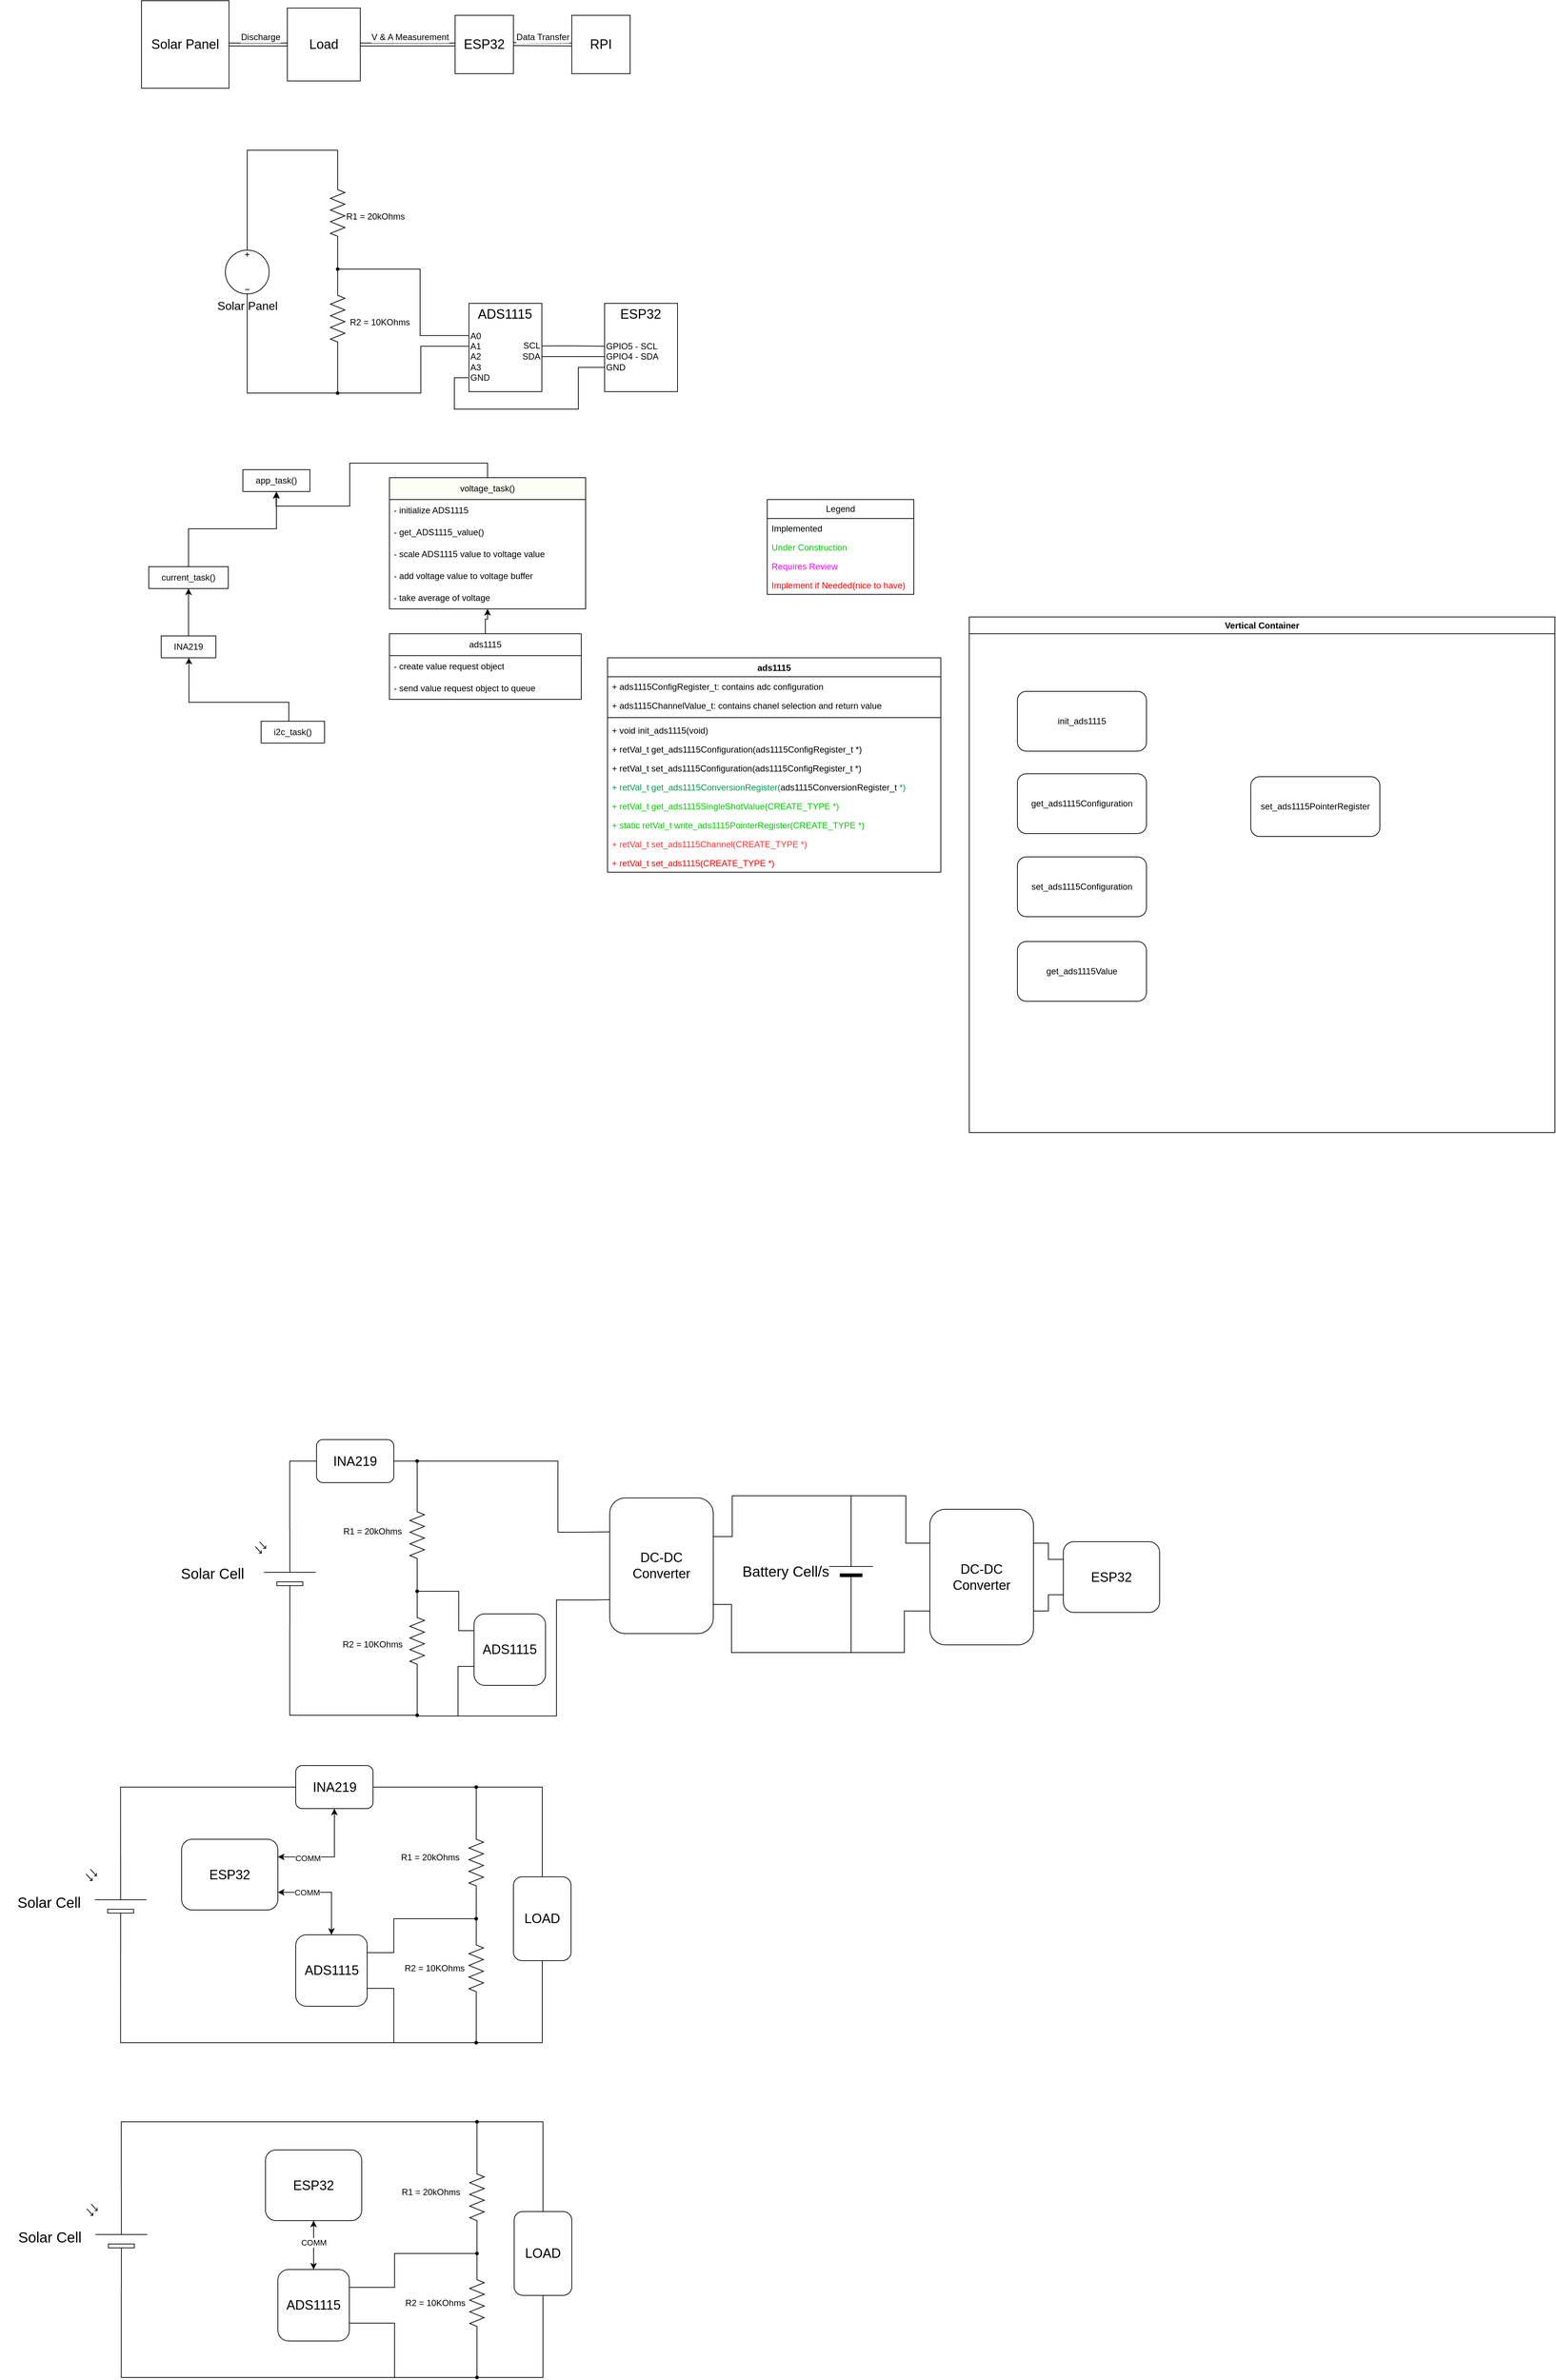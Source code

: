 <mxfile version="28.0.6">
  <diagram name="Page-1" id="JHq0QTUSLiZrBxeyeRcd">
    <mxGraphModel dx="1545" dy="411" grid="0" gridSize="10" guides="1" tooltips="1" connect="1" arrows="1" fold="1" page="0" pageScale="1" pageWidth="850" pageHeight="1100" math="0" shadow="0">
      <root>
        <mxCell id="0" />
        <mxCell id="1" parent="0" />
        <mxCell id="xF0-2XAYZUHGmbeRqZ7W-1" value="&lt;font style=&quot;font-size: 18px;&quot;&gt;Solar Panel&lt;/font&gt;" style="whiteSpace=wrap;html=1;aspect=fixed;" parent="1" vertex="1">
          <mxGeometry x="-290" y="230" width="120" height="120" as="geometry" />
        </mxCell>
        <mxCell id="xF0-2XAYZUHGmbeRqZ7W-2" value="&lt;font style=&quot;font-size: 18px;&quot;&gt;ESP32&lt;/font&gt;" style="whiteSpace=wrap;html=1;aspect=fixed;" parent="1" vertex="1">
          <mxGeometry x="140" y="250" width="80" height="80" as="geometry" />
        </mxCell>
        <mxCell id="xF0-2XAYZUHGmbeRqZ7W-5" value="&lt;font style=&quot;font-size: 18px;&quot;&gt;RPI&lt;/font&gt;" style="whiteSpace=wrap;html=1;aspect=fixed;" parent="1" vertex="1">
          <mxGeometry x="300" y="250" width="80" height="80" as="geometry" />
        </mxCell>
        <mxCell id="xF0-2XAYZUHGmbeRqZ7W-7" value="&lt;font style=&quot;font-size: 18px;&quot;&gt;Load&lt;/font&gt;" style="whiteSpace=wrap;html=1;aspect=fixed;" parent="1" vertex="1">
          <mxGeometry x="-90" y="240" width="100" height="100" as="geometry" />
        </mxCell>
        <mxCell id="xF0-2XAYZUHGmbeRqZ7W-12" value="" style="shape=link;html=1;rounded=0;fontFamily=Helvetica;fontSize=12;fontColor=default;exitX=1;exitY=0.5;exitDx=0;exitDy=0;entryX=0;entryY=0.5;entryDx=0;entryDy=0;" parent="1" source="xF0-2XAYZUHGmbeRqZ7W-7" target="xF0-2XAYZUHGmbeRqZ7W-2" edge="1">
          <mxGeometry width="100" relative="1" as="geometry">
            <mxPoint x="80" y="370" as="sourcePoint" />
            <mxPoint x="180" y="370" as="targetPoint" />
          </mxGeometry>
        </mxCell>
        <mxCell id="xF0-2XAYZUHGmbeRqZ7W-13" value="V &amp;amp; A Measurement" style="edgeLabel;html=1;align=center;verticalAlign=middle;resizable=0;points=[];strokeColor=default;fontFamily=Helvetica;fontSize=12;fontColor=default;fillColor=default;" parent="xF0-2XAYZUHGmbeRqZ7W-12" vertex="1" connectable="0">
          <mxGeometry x="-0.173" relative="1" as="geometry">
            <mxPoint x="14" y="-10" as="offset" />
          </mxGeometry>
        </mxCell>
        <mxCell id="xF0-2XAYZUHGmbeRqZ7W-14" value="" style="shape=link;html=1;rounded=0;fontFamily=Helvetica;fontSize=12;fontColor=default;exitX=1;exitY=0.5;exitDx=0;exitDy=0;" parent="1" edge="1">
          <mxGeometry width="100" relative="1" as="geometry">
            <mxPoint x="220" y="289.52" as="sourcePoint" />
            <mxPoint x="300" y="290" as="targetPoint" />
          </mxGeometry>
        </mxCell>
        <mxCell id="xF0-2XAYZUHGmbeRqZ7W-15" value="Data Transfer" style="edgeLabel;html=1;align=center;verticalAlign=middle;resizable=0;points=[];strokeColor=default;fontFamily=Helvetica;fontSize=12;fontColor=default;fillColor=default;" parent="xF0-2XAYZUHGmbeRqZ7W-14" vertex="1" connectable="0">
          <mxGeometry x="-0.173" relative="1" as="geometry">
            <mxPoint x="7" y="-10" as="offset" />
          </mxGeometry>
        </mxCell>
        <mxCell id="xF0-2XAYZUHGmbeRqZ7W-16" value="" style="shape=link;html=1;rounded=0;fontFamily=Helvetica;fontSize=12;fontColor=default;exitX=1;exitY=0.5;exitDx=0;exitDy=0;" parent="1" source="xF0-2XAYZUHGmbeRqZ7W-1" edge="1">
          <mxGeometry width="100" relative="1" as="geometry">
            <mxPoint x="-170" y="289.76" as="sourcePoint" />
            <mxPoint x="-90" y="290" as="targetPoint" />
          </mxGeometry>
        </mxCell>
        <mxCell id="xF0-2XAYZUHGmbeRqZ7W-17" value="Discharge" style="edgeLabel;html=1;align=center;verticalAlign=middle;resizable=0;points=[];strokeColor=default;fontFamily=Helvetica;fontSize=12;fontColor=default;fillColor=default;" parent="xF0-2XAYZUHGmbeRqZ7W-16" vertex="1" connectable="0">
          <mxGeometry x="-0.525" y="3" relative="1" as="geometry">
            <mxPoint x="24" y="-7" as="offset" />
          </mxGeometry>
        </mxCell>
        <mxCell id="xF0-2XAYZUHGmbeRqZ7W-36" style="edgeStyle=orthogonalEdgeStyle;shape=connector;rounded=0;orthogonalLoop=1;jettySize=auto;html=1;entryX=0;entryY=0.5;entryDx=0;entryDy=0;strokeColor=default;align=center;verticalAlign=middle;fontFamily=Helvetica;fontSize=12;fontColor=default;labelBackgroundColor=default;endArrow=none;endFill=0;exitX=0.5;exitY=1;exitDx=0;exitDy=0;exitPerimeter=0;" parent="1" source="xF0-2XAYZUHGmbeRqZ7W-20" target="xF0-2XAYZUHGmbeRqZ7W-34" edge="1">
          <mxGeometry relative="1" as="geometry">
            <Array as="points">
              <mxPoint x="-145" y="768" />
            </Array>
          </mxGeometry>
        </mxCell>
        <mxCell id="xF0-2XAYZUHGmbeRqZ7W-20" value="&lt;font style=&quot;font-size: 16px;&quot;&gt;Solar Panel&lt;/font&gt;" style="pointerEvents=1;verticalLabelPosition=bottom;shadow=0;dashed=0;align=center;html=1;verticalAlign=top;shape=mxgraph.electrical.signal_sources.source;aspect=fixed;points=[[0.5,0,0],[1,0.5,0],[0.5,1,0],[0,0.5,0]];elSignalType=dc3;strokeColor=default;fontFamily=Helvetica;fontSize=12;fontColor=default;fillColor=default;" parent="1" vertex="1">
          <mxGeometry x="-175" y="572" width="60" height="60" as="geometry" />
        </mxCell>
        <mxCell id="xF0-2XAYZUHGmbeRqZ7W-29" style="edgeStyle=orthogonalEdgeStyle;shape=connector;rounded=0;orthogonalLoop=1;jettySize=auto;html=1;entryX=0.5;entryY=0;entryDx=0;entryDy=0;strokeColor=default;align=center;verticalAlign=middle;fontFamily=Helvetica;fontSize=12;fontColor=default;labelBackgroundColor=default;endArrow=none;endFill=0;" parent="1" source="xF0-2XAYZUHGmbeRqZ7W-21" target="xF0-2XAYZUHGmbeRqZ7W-28" edge="1">
          <mxGeometry relative="1" as="geometry" />
        </mxCell>
        <mxCell id="xF0-2XAYZUHGmbeRqZ7W-21" value="" style="pointerEvents=1;verticalLabelPosition=bottom;shadow=0;dashed=0;align=center;html=1;verticalAlign=top;shape=mxgraph.electrical.resistors.resistor_2;strokeColor=default;fontFamily=Helvetica;fontSize=12;fontColor=default;fillColor=default;rotation=90;" parent="1" vertex="1">
          <mxGeometry x="-71" y="511" width="100" height="20" as="geometry" />
        </mxCell>
        <mxCell id="xF0-2XAYZUHGmbeRqZ7W-31" style="edgeStyle=orthogonalEdgeStyle;shape=connector;rounded=0;orthogonalLoop=1;jettySize=auto;html=1;strokeColor=default;align=center;verticalAlign=middle;fontFamily=Helvetica;fontSize=12;fontColor=default;labelBackgroundColor=default;endArrow=none;endFill=0;" parent="1" source="xF0-2XAYZUHGmbeRqZ7W-22" edge="1">
          <mxGeometry relative="1" as="geometry">
            <mxPoint x="-21" y="602.818" as="targetPoint" />
          </mxGeometry>
        </mxCell>
        <mxCell id="xF0-2XAYZUHGmbeRqZ7W-35" style="edgeStyle=orthogonalEdgeStyle;shape=connector;rounded=0;orthogonalLoop=1;jettySize=auto;html=1;entryX=0.5;entryY=0;entryDx=0;entryDy=0;strokeColor=default;align=center;verticalAlign=middle;fontFamily=Helvetica;fontSize=12;fontColor=default;labelBackgroundColor=default;endArrow=none;endFill=0;" parent="1" source="xF0-2XAYZUHGmbeRqZ7W-22" target="xF0-2XAYZUHGmbeRqZ7W-34" edge="1">
          <mxGeometry relative="1" as="geometry" />
        </mxCell>
        <mxCell id="xF0-2XAYZUHGmbeRqZ7W-22" value="" style="pointerEvents=1;verticalLabelPosition=bottom;shadow=0;dashed=0;align=center;html=1;verticalAlign=top;shape=mxgraph.electrical.resistors.resistor_2;strokeColor=default;fontFamily=Helvetica;fontSize=12;fontColor=default;fillColor=default;rotation=90;" parent="1" vertex="1">
          <mxGeometry x="-71" y="656" width="100" height="20" as="geometry" />
        </mxCell>
        <mxCell id="xF0-2XAYZUHGmbeRqZ7W-23" style="edgeStyle=orthogonalEdgeStyle;rounded=0;orthogonalLoop=1;jettySize=auto;html=1;entryX=0;entryY=0.5;entryDx=0;entryDy=0;entryPerimeter=0;fontFamily=Helvetica;fontSize=12;fontColor=default;endArrow=none;endFill=0;exitX=0.5;exitY=0;exitDx=0;exitDy=0;exitPerimeter=0;" parent="1" source="xF0-2XAYZUHGmbeRqZ7W-20" target="xF0-2XAYZUHGmbeRqZ7W-21" edge="1">
          <mxGeometry relative="1" as="geometry">
            <Array as="points">
              <mxPoint x="-145" y="435" />
              <mxPoint x="-21" y="435" />
            </Array>
          </mxGeometry>
        </mxCell>
        <mxCell id="xF0-2XAYZUHGmbeRqZ7W-38" value="" style="edgeLabel;html=1;align=center;verticalAlign=middle;resizable=0;points=[];strokeColor=default;fontFamily=Helvetica;fontSize=12;fontColor=default;labelBackgroundColor=default;fillColor=default;" parent="xF0-2XAYZUHGmbeRqZ7W-23" vertex="1" connectable="0">
          <mxGeometry x="-0.256" y="-2" relative="1" as="geometry">
            <mxPoint as="offset" />
          </mxGeometry>
        </mxCell>
        <mxCell id="xF0-2XAYZUHGmbeRqZ7W-27" value="R2 = 10KOhms" style="text;html=1;align=center;verticalAlign=middle;whiteSpace=wrap;rounded=0;fontFamily=Helvetica;fontSize=12;fontColor=default;labelBackgroundColor=default;" parent="1" vertex="1">
          <mxGeometry x="-13" y="656" width="100" height="30" as="geometry" />
        </mxCell>
        <mxCell id="xF0-2XAYZUHGmbeRqZ7W-33" style="edgeStyle=orthogonalEdgeStyle;shape=connector;rounded=0;orthogonalLoop=1;jettySize=auto;html=1;strokeColor=default;align=center;verticalAlign=middle;fontFamily=Helvetica;fontSize=12;fontColor=default;labelBackgroundColor=default;endArrow=none;endFill=0;entryX=-0.013;entryY=0.11;entryDx=0;entryDy=0;entryPerimeter=0;" parent="1" source="xF0-2XAYZUHGmbeRqZ7W-28" target="xF0-2XAYZUHGmbeRqZ7W-45" edge="1">
          <mxGeometry relative="1" as="geometry">
            <mxPoint x="157" y="688" as="targetPoint" />
            <Array as="points">
              <mxPoint x="92" y="598" />
              <mxPoint x="92" y="689" />
            </Array>
          </mxGeometry>
        </mxCell>
        <mxCell id="xF0-2XAYZUHGmbeRqZ7W-28" value="" style="ellipse;fillColor=strokeColor;html=1;strokeColor=default;align=center;verticalAlign=middle;fontFamily=Helvetica;fontSize=12;fontColor=default;labelBackgroundColor=default;" parent="1" vertex="1">
          <mxGeometry x="-23" y="596" width="4" height="4" as="geometry" />
        </mxCell>
        <mxCell id="xF0-2XAYZUHGmbeRqZ7W-37" style="edgeStyle=orthogonalEdgeStyle;shape=connector;rounded=0;orthogonalLoop=1;jettySize=auto;html=1;strokeColor=default;align=center;verticalAlign=middle;fontFamily=Helvetica;fontSize=12;fontColor=default;labelBackgroundColor=default;endArrow=none;endFill=0;entryX=-0.017;entryY=0.307;entryDx=0;entryDy=0;entryPerimeter=0;" parent="1" source="xF0-2XAYZUHGmbeRqZ7W-34" target="xF0-2XAYZUHGmbeRqZ7W-45" edge="1">
          <mxGeometry relative="1" as="geometry">
            <mxPoint x="137" y="739" as="targetPoint" />
            <Array as="points">
              <mxPoint x="93" y="768" />
              <mxPoint x="93" y="704" />
            </Array>
          </mxGeometry>
        </mxCell>
        <mxCell id="xF0-2XAYZUHGmbeRqZ7W-34" value="" style="ellipse;fillColor=strokeColor;html=1;strokeColor=default;align=center;verticalAlign=middle;fontFamily=Helvetica;fontSize=12;fontColor=default;labelBackgroundColor=default;" parent="1" vertex="1">
          <mxGeometry x="-23" y="766" width="4" height="4" as="geometry" />
        </mxCell>
        <mxCell id="xF0-2XAYZUHGmbeRqZ7W-39" value="R1 = 20kOhms" style="text;html=1;align=center;verticalAlign=middle;whiteSpace=wrap;rounded=0;fontFamily=Helvetica;fontSize=12;fontColor=default;labelBackgroundColor=default;" parent="1" vertex="1">
          <mxGeometry x="-19" y="511" width="100" height="30" as="geometry" />
        </mxCell>
        <mxCell id="xF0-2XAYZUHGmbeRqZ7W-46" value="" style="group" parent="1" vertex="1" connectable="0">
          <mxGeometry x="159" y="645" width="100" height="121" as="geometry" />
        </mxCell>
        <mxCell id="xF0-2XAYZUHGmbeRqZ7W-43" value="" style="rounded=0;whiteSpace=wrap;html=1;strokeColor=default;align=center;verticalAlign=middle;fontFamily=Helvetica;fontSize=12;fontColor=default;labelBackgroundColor=default;fillColor=default;" parent="xF0-2XAYZUHGmbeRqZ7W-46" vertex="1">
          <mxGeometry width="100" height="121" as="geometry" />
        </mxCell>
        <mxCell id="xF0-2XAYZUHGmbeRqZ7W-44" value="&lt;font style=&quot;font-size: 18px;&quot;&gt;ADS1115&lt;/font&gt;" style="text;html=1;align=center;verticalAlign=middle;whiteSpace=wrap;rounded=0;fontFamily=Helvetica;fontSize=12;fontColor=default;labelBackgroundColor=default;" parent="xF0-2XAYZUHGmbeRqZ7W-46" vertex="1">
          <mxGeometry width="99" height="30" as="geometry" />
        </mxCell>
        <mxCell id="xF0-2XAYZUHGmbeRqZ7W-45" value="A0&lt;br&gt;A1&lt;br&gt;A2&lt;br&gt;A3&lt;div&gt;GND&lt;/div&gt;" style="text;html=1;align=left;verticalAlign=middle;whiteSpace=wrap;rounded=0;fontFamily=Helvetica;fontSize=12;fontColor=default;labelBackgroundColor=default;" parent="xF0-2XAYZUHGmbeRqZ7W-46" vertex="1">
          <mxGeometry y="36" width="46" height="74" as="geometry" />
        </mxCell>
        <mxCell id="xF0-2XAYZUHGmbeRqZ7W-54" value="SCL&lt;br&gt;SDA" style="text;html=1;align=right;verticalAlign=middle;whiteSpace=wrap;rounded=0;fontFamily=Helvetica;fontSize=12;fontColor=default;labelBackgroundColor=default;" parent="xF0-2XAYZUHGmbeRqZ7W-46" vertex="1">
          <mxGeometry x="54" y="34" width="46" height="61" as="geometry" />
        </mxCell>
        <mxCell id="xF0-2XAYZUHGmbeRqZ7W-47" value="" style="group" parent="1" vertex="1" connectable="0">
          <mxGeometry x="345" y="645" width="100" height="121" as="geometry" />
        </mxCell>
        <mxCell id="xF0-2XAYZUHGmbeRqZ7W-48" value="" style="rounded=0;whiteSpace=wrap;html=1;strokeColor=default;align=center;verticalAlign=middle;fontFamily=Helvetica;fontSize=12;fontColor=default;labelBackgroundColor=default;fillColor=default;" parent="xF0-2XAYZUHGmbeRqZ7W-47" vertex="1">
          <mxGeometry width="100" height="121" as="geometry" />
        </mxCell>
        <mxCell id="xF0-2XAYZUHGmbeRqZ7W-49" value="&lt;font style=&quot;font-size: 18px;&quot;&gt;ESP32&lt;/font&gt;" style="text;html=1;align=center;verticalAlign=middle;whiteSpace=wrap;rounded=0;fontFamily=Helvetica;fontSize=12;fontColor=default;labelBackgroundColor=default;" parent="xF0-2XAYZUHGmbeRqZ7W-47" vertex="1">
          <mxGeometry width="99" height="30" as="geometry" />
        </mxCell>
        <mxCell id="xF0-2XAYZUHGmbeRqZ7W-50" value="GPIO5 - SCL&lt;br&gt;GPIO4 - SDA&lt;br&gt;&lt;div&gt;GND&lt;/div&gt;" style="text;html=1;align=left;verticalAlign=middle;whiteSpace=wrap;rounded=0;fontFamily=Helvetica;fontSize=12;fontColor=default;labelBackgroundColor=default;" parent="xF0-2XAYZUHGmbeRqZ7W-47" vertex="1">
          <mxGeometry y="36" width="99" height="74" as="geometry" />
        </mxCell>
        <mxCell id="xF0-2XAYZUHGmbeRqZ7W-51" style="edgeStyle=orthogonalEdgeStyle;shape=connector;rounded=0;orthogonalLoop=1;jettySize=auto;html=1;strokeColor=default;align=center;verticalAlign=middle;fontFamily=Helvetica;fontSize=12;fontColor=default;labelBackgroundColor=default;endArrow=none;endFill=0;exitX=-0.002;exitY=0.699;exitDx=0;exitDy=0;exitPerimeter=0;" parent="1" source="xF0-2XAYZUHGmbeRqZ7W-50" edge="1">
          <mxGeometry relative="1" as="geometry">
            <mxPoint x="340" y="729" as="sourcePoint" />
            <mxPoint x="158" y="747" as="targetPoint" />
            <Array as="points">
              <mxPoint x="309" y="733" />
              <mxPoint x="309" y="790" />
              <mxPoint x="139" y="790" />
              <mxPoint x="139" y="747" />
            </Array>
          </mxGeometry>
        </mxCell>
        <mxCell id="xF0-2XAYZUHGmbeRqZ7W-52" style="edgeStyle=orthogonalEdgeStyle;shape=connector;rounded=0;orthogonalLoop=1;jettySize=auto;html=1;strokeColor=default;align=center;verticalAlign=middle;fontFamily=Helvetica;fontSize=12;fontColor=default;labelBackgroundColor=default;endArrow=none;endFill=0;entryX=1.001;entryY=0.603;entryDx=0;entryDy=0;entryPerimeter=0;" parent="1" source="xF0-2XAYZUHGmbeRqZ7W-50" target="xF0-2XAYZUHGmbeRqZ7W-43" edge="1">
          <mxGeometry relative="1" as="geometry">
            <mxPoint x="315.65" y="795.426" as="targetPoint" />
          </mxGeometry>
        </mxCell>
        <mxCell id="xF0-2XAYZUHGmbeRqZ7W-53" value="" style="endArrow=none;html=1;rounded=0;strokeColor=default;align=center;verticalAlign=middle;fontFamily=Helvetica;fontSize=12;fontColor=default;labelBackgroundColor=default;edgeStyle=orthogonalEdgeStyle;entryX=0.005;entryY=0.307;entryDx=0;entryDy=0;entryPerimeter=0;exitX=0.998;exitY=0.482;exitDx=0;exitDy=0;exitPerimeter=0;" parent="1" source="xF0-2XAYZUHGmbeRqZ7W-43" target="xF0-2XAYZUHGmbeRqZ7W-50" edge="1">
          <mxGeometry width="50" height="50" relative="1" as="geometry">
            <mxPoint x="264" y="706" as="sourcePoint" />
            <mxPoint x="324" y="681" as="targetPoint" />
          </mxGeometry>
        </mxCell>
        <mxCell id="GaCa7qd3CedNBoMeVX8I-8" value="app_task()" style="swimlane;fontStyle=0;childLayout=stackLayout;horizontal=1;startSize=30;horizontalStack=0;resizeParent=1;resizeParentMax=0;resizeLast=0;collapsible=1;marginBottom=0;whiteSpace=wrap;html=1;" parent="1" vertex="1" collapsed="1">
          <mxGeometry x="-151" y="873" width="92" height="30" as="geometry">
            <mxRectangle x="153" y="1031" width="140" height="90" as="alternateBounds" />
          </mxGeometry>
        </mxCell>
        <mxCell id="GaCa7qd3CedNBoMeVX8I-9" value="get_filtered_current()" style="text;strokeColor=none;fillColor=none;align=left;verticalAlign=middle;spacingLeft=4;spacingRight=4;overflow=hidden;points=[[0,0.5],[1,0.5]];portConstraint=eastwest;rotatable=0;whiteSpace=wrap;html=1;" parent="GaCa7qd3CedNBoMeVX8I-8" vertex="1">
          <mxGeometry y="30" width="140" height="30" as="geometry" />
        </mxCell>
        <mxCell id="GaCa7qd3CedNBoMeVX8I-10" value="get_filtered_voltage()" style="text;strokeColor=none;fillColor=none;align=left;verticalAlign=middle;spacingLeft=4;spacingRight=4;overflow=hidden;points=[[0,0.5],[1,0.5]];portConstraint=eastwest;rotatable=0;whiteSpace=wrap;html=1;" parent="GaCa7qd3CedNBoMeVX8I-8" vertex="1">
          <mxGeometry y="60" width="140" height="30" as="geometry" />
        </mxCell>
        <mxCell id="qhoRKAc9NmsNX61FJnLE-11" style="edgeStyle=orthogonalEdgeStyle;rounded=0;orthogonalLoop=1;jettySize=auto;html=1;entryX=0.5;entryY=1;entryDx=0;entryDy=0;" parent="1" source="GaCa7qd3CedNBoMeVX8I-12" target="GaCa7qd3CedNBoMeVX8I-8" edge="1">
          <mxGeometry relative="1" as="geometry">
            <Array as="points">
              <mxPoint x="-226" y="954" />
              <mxPoint x="-105" y="954" />
            </Array>
          </mxGeometry>
        </mxCell>
        <mxCell id="GaCa7qd3CedNBoMeVX8I-12" value="current_task()" style="swimlane;fontStyle=0;childLayout=stackLayout;horizontal=1;startSize=30;horizontalStack=0;resizeParent=1;resizeParentMax=0;resizeLast=0;collapsible=1;marginBottom=0;whiteSpace=wrap;html=1;" parent="1" vertex="1" collapsed="1">
          <mxGeometry x="-280" y="1006" width="109" height="30" as="geometry">
            <mxRectangle x="-53" y="1088" width="214" height="180" as="alternateBounds" />
          </mxGeometry>
        </mxCell>
        <mxCell id="GaCa7qd3CedNBoMeVX8I-30" value="- initialize INA219" style="text;strokeColor=none;fillColor=none;align=left;verticalAlign=middle;spacingLeft=4;spacingRight=4;overflow=hidden;points=[[0,0.5],[1,0.5]];portConstraint=eastwest;rotatable=0;whiteSpace=wrap;html=1;" parent="GaCa7qd3CedNBoMeVX8I-12" vertex="1">
          <mxGeometry y="30" width="214" height="30" as="geometry" />
        </mxCell>
        <mxCell id="GaCa7qd3CedNBoMeVX8I-34" value="- get_INA219_value()&amp;nbsp;" style="text;strokeColor=none;fillColor=none;align=left;verticalAlign=middle;spacingLeft=4;spacingRight=4;overflow=hidden;points=[[0,0.5],[1,0.5]];portConstraint=eastwest;rotatable=0;whiteSpace=wrap;html=1;" parent="GaCa7qd3CedNBoMeVX8I-12" vertex="1">
          <mxGeometry y="60" width="214" height="30" as="geometry" />
        </mxCell>
        <mxCell id="GaCa7qd3CedNBoMeVX8I-33" value="- scale INA219 value to current value" style="text;strokeColor=none;fillColor=none;align=left;verticalAlign=middle;spacingLeft=4;spacingRight=4;overflow=hidden;points=[[0,0.5],[1,0.5]];portConstraint=eastwest;rotatable=0;whiteSpace=wrap;html=1;" parent="GaCa7qd3CedNBoMeVX8I-12" vertex="1">
          <mxGeometry y="90" width="214" height="30" as="geometry" />
        </mxCell>
        <mxCell id="GaCa7qd3CedNBoMeVX8I-13" value="- add current value to current buffer" style="text;strokeColor=none;fillColor=none;align=left;verticalAlign=middle;spacingLeft=4;spacingRight=4;overflow=hidden;points=[[0,0.5],[1,0.5]];portConstraint=eastwest;rotatable=0;whiteSpace=wrap;html=1;" parent="GaCa7qd3CedNBoMeVX8I-12" vertex="1">
          <mxGeometry y="120" width="214" height="30" as="geometry" />
        </mxCell>
        <mxCell id="GaCa7qd3CedNBoMeVX8I-32" value="- take average of current" style="text;strokeColor=none;fillColor=none;align=left;verticalAlign=middle;spacingLeft=4;spacingRight=4;overflow=hidden;points=[[0,0.5],[1,0.5]];portConstraint=eastwest;rotatable=0;whiteSpace=wrap;html=1;" parent="GaCa7qd3CedNBoMeVX8I-12" vertex="1">
          <mxGeometry y="150" width="214" height="30" as="geometry" />
        </mxCell>
        <mxCell id="qhoRKAc9NmsNX61FJnLE-8" style="edgeStyle=orthogonalEdgeStyle;rounded=0;orthogonalLoop=1;jettySize=auto;html=1;entryX=0.5;entryY=1;entryDx=0;entryDy=0;" parent="1" source="GaCa7qd3CedNBoMeVX8I-18" target="GaCa7qd3CedNBoMeVX8I-36" edge="1">
          <mxGeometry relative="1" as="geometry" />
        </mxCell>
        <mxCell id="GaCa7qd3CedNBoMeVX8I-18" value="ads1115" style="swimlane;fontStyle=0;childLayout=stackLayout;horizontal=1;startSize=30;horizontalStack=0;resizeParent=1;resizeParentMax=0;resizeLast=0;collapsible=1;marginBottom=0;whiteSpace=wrap;html=1;" parent="1" vertex="1">
          <mxGeometry x="50" y="1098" width="263" height="90" as="geometry">
            <mxRectangle x="-55" y="1101" width="138" height="30" as="alternateBounds" />
          </mxGeometry>
        </mxCell>
        <mxCell id="GaCa7qd3CedNBoMeVX8I-42" value="- create value request object" style="text;strokeColor=none;fillColor=none;align=left;verticalAlign=middle;spacingLeft=4;spacingRight=4;overflow=hidden;points=[[0,0.5],[1,0.5]];portConstraint=eastwest;rotatable=0;whiteSpace=wrap;html=1;" parent="GaCa7qd3CedNBoMeVX8I-18" vertex="1">
          <mxGeometry y="30" width="263" height="30" as="geometry" />
        </mxCell>
        <mxCell id="GaCa7qd3CedNBoMeVX8I-43" value="- send value request object to queue" style="text;strokeColor=none;fillColor=none;align=left;verticalAlign=middle;spacingLeft=4;spacingRight=4;overflow=hidden;points=[[0,0.5],[1,0.5]];portConstraint=eastwest;rotatable=0;whiteSpace=wrap;html=1;" parent="GaCa7qd3CedNBoMeVX8I-18" vertex="1">
          <mxGeometry y="60" width="263" height="30" as="geometry" />
        </mxCell>
        <mxCell id="qhoRKAc9NmsNX61FJnLE-9" style="edgeStyle=orthogonalEdgeStyle;rounded=0;orthogonalLoop=1;jettySize=auto;html=1;entryX=0.5;entryY=1;entryDx=0;entryDy=0;" parent="1" source="GaCa7qd3CedNBoMeVX8I-21" target="GaCa7qd3CedNBoMeVX8I-24" edge="1">
          <mxGeometry relative="1" as="geometry">
            <Array as="points">
              <mxPoint x="-88" y="1192" />
              <mxPoint x="-225" y="1192" />
              <mxPoint x="-225" y="1131" />
            </Array>
          </mxGeometry>
        </mxCell>
        <mxCell id="GaCa7qd3CedNBoMeVX8I-21" value="i2c_task()" style="swimlane;fontStyle=0;childLayout=stackLayout;horizontal=1;startSize=30;horizontalStack=0;resizeParent=1;resizeParentMax=0;resizeLast=0;collapsible=1;marginBottom=0;whiteSpace=wrap;html=1;" parent="1" vertex="1" collapsed="1">
          <mxGeometry x="-126" y="1218" width="87" height="30" as="geometry">
            <mxRectangle x="92" y="1376" width="260" height="150" as="alternateBounds" />
          </mxGeometry>
        </mxCell>
        <mxCell id="GaCa7qd3CedNBoMeVX8I-22" value="- create i2c object Queue" style="text;strokeColor=none;fillColor=none;align=left;verticalAlign=middle;spacingLeft=4;spacingRight=4;overflow=hidden;points=[[0,0.5],[1,0.5]];portConstraint=eastwest;rotatable=0;whiteSpace=wrap;html=1;" parent="GaCa7qd3CedNBoMeVX8I-21" vertex="1">
          <mxGeometry y="30" width="260" height="30" as="geometry" />
        </mxCell>
        <mxCell id="GaCa7qd3CedNBoMeVX8I-47" value="- pop i2c objects" style="text;strokeColor=none;fillColor=none;align=left;verticalAlign=middle;spacingLeft=4;spacingRight=4;overflow=hidden;points=[[0,0.5],[1,0.5]];portConstraint=eastwest;rotatable=0;whiteSpace=wrap;html=1;" parent="GaCa7qd3CedNBoMeVX8I-21" vertex="1">
          <mxGeometry y="60" width="260" height="30" as="geometry" />
        </mxCell>
        <mxCell id="GaCa7qd3CedNBoMeVX8I-48" value="- execute i2c requests" style="text;strokeColor=none;fillColor=none;align=left;verticalAlign=middle;spacingLeft=4;spacingRight=4;overflow=hidden;points=[[0,0.5],[1,0.5]];portConstraint=eastwest;rotatable=0;whiteSpace=wrap;html=1;" parent="GaCa7qd3CedNBoMeVX8I-21" vertex="1">
          <mxGeometry y="90" width="260" height="30" as="geometry" />
        </mxCell>
        <mxCell id="GaCa7qd3CedNBoMeVX8I-23" value="- return values to respective modules" style="text;strokeColor=none;fillColor=none;align=left;verticalAlign=middle;spacingLeft=4;spacingRight=4;overflow=hidden;points=[[0,0.5],[1,0.5]];portConstraint=eastwest;rotatable=0;whiteSpace=wrap;html=1;" parent="GaCa7qd3CedNBoMeVX8I-21" vertex="1">
          <mxGeometry y="120" width="260" height="30" as="geometry" />
        </mxCell>
        <mxCell id="qhoRKAc9NmsNX61FJnLE-10" style="edgeStyle=orthogonalEdgeStyle;rounded=0;orthogonalLoop=1;jettySize=auto;html=1;" parent="1" source="GaCa7qd3CedNBoMeVX8I-24" target="GaCa7qd3CedNBoMeVX8I-12" edge="1">
          <mxGeometry relative="1" as="geometry" />
        </mxCell>
        <mxCell id="GaCa7qd3CedNBoMeVX8I-24" value="INA219" style="swimlane;fontStyle=0;childLayout=stackLayout;horizontal=1;startSize=30;horizontalStack=0;resizeParent=1;resizeParentMax=0;resizeLast=0;collapsible=1;marginBottom=0;whiteSpace=wrap;html=1;" parent="1" vertex="1" collapsed="1">
          <mxGeometry x="-263" y="1101" width="75" height="30" as="geometry">
            <mxRectangle x="-81" y="1184" width="240" height="90" as="alternateBounds" />
          </mxGeometry>
        </mxCell>
        <mxCell id="GaCa7qd3CedNBoMeVX8I-25" value="- create value request object" style="text;strokeColor=none;fillColor=none;align=left;verticalAlign=middle;spacingLeft=4;spacingRight=4;overflow=hidden;points=[[0,0.5],[1,0.5]];portConstraint=eastwest;rotatable=0;whiteSpace=wrap;html=1;" parent="GaCa7qd3CedNBoMeVX8I-24" vertex="1">
          <mxGeometry y="30" width="240" height="30" as="geometry" />
        </mxCell>
        <mxCell id="GaCa7qd3CedNBoMeVX8I-29" value="- send value request object to queue" style="text;strokeColor=none;fillColor=none;align=left;verticalAlign=middle;spacingLeft=4;spacingRight=4;overflow=hidden;points=[[0,0.5],[1,0.5]];portConstraint=eastwest;rotatable=0;whiteSpace=wrap;html=1;" parent="GaCa7qd3CedNBoMeVX8I-24" vertex="1">
          <mxGeometry y="60" width="240" height="30" as="geometry" />
        </mxCell>
        <mxCell id="GaCa7qd3CedNBoMeVX8I-27" style="edgeStyle=orthogonalEdgeStyle;rounded=0;orthogonalLoop=1;jettySize=auto;html=1;entryX=0.496;entryY=1.028;entryDx=0;entryDy=0;entryPerimeter=0;exitX=0.5;exitY=0;exitDx=0;exitDy=0;" parent="1" source="GaCa7qd3CedNBoMeVX8I-36" target="GaCa7qd3CedNBoMeVX8I-10" edge="1">
          <mxGeometry relative="1" as="geometry">
            <mxPoint x="46.485" y="923.0" as="sourcePoint" />
          </mxGeometry>
        </mxCell>
        <mxCell id="GaCa7qd3CedNBoMeVX8I-36" value="voltage_task()" style="swimlane;fontStyle=0;childLayout=stackLayout;horizontal=1;startSize=30;horizontalStack=0;resizeParent=1;resizeParentMax=0;resizeLast=0;collapsible=1;marginBottom=0;whiteSpace=wrap;html=1;fillColor=#FDFFF7;" parent="1" vertex="1">
          <mxGeometry x="50" y="884" width="269" height="180" as="geometry">
            <mxRectangle x="-41" y="1006" width="110" height="30" as="alternateBounds" />
          </mxGeometry>
        </mxCell>
        <mxCell id="GaCa7qd3CedNBoMeVX8I-37" value="- initialize ADS1115" style="text;strokeColor=none;fillColor=none;align=left;verticalAlign=middle;spacingLeft=4;spacingRight=4;overflow=hidden;points=[[0,0.5],[1,0.5]];portConstraint=eastwest;rotatable=0;whiteSpace=wrap;html=1;" parent="GaCa7qd3CedNBoMeVX8I-36" vertex="1">
          <mxGeometry y="30" width="269" height="30" as="geometry" />
        </mxCell>
        <mxCell id="GaCa7qd3CedNBoMeVX8I-38" value="- get_ADS1115_value()&amp;nbsp;" style="text;strokeColor=none;fillColor=none;align=left;verticalAlign=middle;spacingLeft=4;spacingRight=4;overflow=hidden;points=[[0,0.5],[1,0.5]];portConstraint=eastwest;rotatable=0;whiteSpace=wrap;html=1;" parent="GaCa7qd3CedNBoMeVX8I-36" vertex="1">
          <mxGeometry y="60" width="269" height="30" as="geometry" />
        </mxCell>
        <mxCell id="GaCa7qd3CedNBoMeVX8I-39" value="- scale ADS1115 value to voltage value" style="text;strokeColor=none;fillColor=none;align=left;verticalAlign=middle;spacingLeft=4;spacingRight=4;overflow=hidden;points=[[0,0.5],[1,0.5]];portConstraint=eastwest;rotatable=0;whiteSpace=wrap;html=1;" parent="GaCa7qd3CedNBoMeVX8I-36" vertex="1">
          <mxGeometry y="90" width="269" height="30" as="geometry" />
        </mxCell>
        <mxCell id="GaCa7qd3CedNBoMeVX8I-40" value="- add voltage value to voltage buffer" style="text;strokeColor=none;fillColor=none;align=left;verticalAlign=middle;spacingLeft=4;spacingRight=4;overflow=hidden;points=[[0,0.5],[1,0.5]];portConstraint=eastwest;rotatable=0;whiteSpace=wrap;html=1;" parent="GaCa7qd3CedNBoMeVX8I-36" vertex="1">
          <mxGeometry y="120" width="269" height="30" as="geometry" />
        </mxCell>
        <mxCell id="GaCa7qd3CedNBoMeVX8I-41" value="- take average of voltage" style="text;strokeColor=none;fillColor=none;align=left;verticalAlign=middle;spacingLeft=4;spacingRight=4;overflow=hidden;points=[[0,0.5],[1,0.5]];portConstraint=eastwest;rotatable=0;whiteSpace=wrap;html=1;" parent="GaCa7qd3CedNBoMeVX8I-36" vertex="1">
          <mxGeometry y="150" width="269" height="30" as="geometry" />
        </mxCell>
        <mxCell id="4sJv92y5VJKQOatMEMJv-3" value="ads1115" style="swimlane;fontStyle=1;align=center;verticalAlign=top;childLayout=stackLayout;horizontal=1;startSize=26;horizontalStack=0;resizeParent=1;resizeParentMax=0;resizeLast=0;collapsible=1;marginBottom=0;whiteSpace=wrap;html=1;" parent="1" vertex="1">
          <mxGeometry x="349" y="1131" width="457" height="294" as="geometry">
            <mxRectangle x="349" y="1131" width="79" height="26" as="alternateBounds" />
          </mxGeometry>
        </mxCell>
        <mxCell id="4sJv92y5VJKQOatMEMJv-4" value="+ ads1115ConfigRegister_t: contains adc configuration" style="text;strokeColor=none;fillColor=none;align=left;verticalAlign=top;spacingLeft=4;spacingRight=4;overflow=hidden;rotatable=0;points=[[0,0.5],[1,0.5]];portConstraint=eastwest;whiteSpace=wrap;html=1;" parent="4sJv92y5VJKQOatMEMJv-3" vertex="1">
          <mxGeometry y="26" width="457" height="26" as="geometry" />
        </mxCell>
        <mxCell id="4sJv92y5VJKQOatMEMJv-11" value="+ ads1115ChannelValue_t: contains chanel selection and return value" style="text;strokeColor=none;fillColor=none;align=left;verticalAlign=top;spacingLeft=4;spacingRight=4;overflow=hidden;rotatable=0;points=[[0,0.5],[1,0.5]];portConstraint=eastwest;whiteSpace=wrap;html=1;" parent="4sJv92y5VJKQOatMEMJv-3" vertex="1">
          <mxGeometry y="52" width="457" height="26" as="geometry" />
        </mxCell>
        <mxCell id="4sJv92y5VJKQOatMEMJv-5" value="" style="line;strokeWidth=1;fillColor=none;align=left;verticalAlign=middle;spacingTop=-1;spacingLeft=3;spacingRight=3;rotatable=0;labelPosition=right;points=[];portConstraint=eastwest;strokeColor=inherit;" parent="4sJv92y5VJKQOatMEMJv-3" vertex="1">
          <mxGeometry y="78" width="457" height="8" as="geometry" />
        </mxCell>
        <mxCell id="4sJv92y5VJKQOatMEMJv-7" value="+ void init_ads1115(void)" style="text;strokeColor=none;fillColor=none;align=left;verticalAlign=top;spacingLeft=4;spacingRight=4;overflow=hidden;rotatable=0;points=[[0,0.5],[1,0.5]];portConstraint=eastwest;whiteSpace=wrap;html=1;" parent="4sJv92y5VJKQOatMEMJv-3" vertex="1">
          <mxGeometry y="86" width="457" height="26" as="geometry" />
        </mxCell>
        <mxCell id="4sJv92y5VJKQOatMEMJv-6" value="+ retVal_t get_ads1115Configuration(ads1115ConfigRegister_t *)" style="text;strokeColor=none;fillColor=none;align=left;verticalAlign=top;spacingLeft=4;spacingRight=4;overflow=hidden;rotatable=0;points=[[0,0.5],[1,0.5]];portConstraint=eastwest;whiteSpace=wrap;html=1;" parent="4sJv92y5VJKQOatMEMJv-3" vertex="1">
          <mxGeometry y="112" width="457" height="26" as="geometry" />
        </mxCell>
        <mxCell id="4sJv92y5VJKQOatMEMJv-9" value="+ retVal_t set_ads1115Configuration(ads1115ConfigRegister_t *)" style="text;strokeColor=none;fillColor=none;align=left;verticalAlign=top;spacingLeft=4;spacingRight=4;overflow=hidden;rotatable=0;points=[[0,0.5],[1,0.5]];portConstraint=eastwest;whiteSpace=wrap;html=1;" parent="4sJv92y5VJKQOatMEMJv-3" vertex="1">
          <mxGeometry y="138" width="457" height="26" as="geometry" />
        </mxCell>
        <mxCell id="4sJv92y5VJKQOatMEMJv-14" value="&lt;font color=&quot;#00994d&quot;&gt;+ retVal_t get_ads1115ConversionRegister(&lt;/font&gt;ads1115ConversionRegister_t &lt;font color=&quot;#00994d&quot;&gt;*)&lt;/font&gt;" style="text;strokeColor=none;fillColor=none;align=left;verticalAlign=top;spacingLeft=4;spacingRight=4;overflow=hidden;rotatable=0;points=[[0,0.5],[1,0.5]];portConstraint=eastwest;whiteSpace=wrap;html=1;" parent="4sJv92y5VJKQOatMEMJv-3" vertex="1">
          <mxGeometry y="164" width="457" height="26" as="geometry" />
        </mxCell>
        <mxCell id="4sJv92y5VJKQOatMEMJv-8" value="&lt;font color=&quot;#00cc00&quot;&gt;+ retVal_t get_ads1115SingleShotValue(CREATE_TYPE *)&lt;/font&gt;" style="text;strokeColor=none;fillColor=none;align=left;verticalAlign=top;spacingLeft=4;spacingRight=4;overflow=hidden;rotatable=0;points=[[0,0.5],[1,0.5]];portConstraint=eastwest;whiteSpace=wrap;html=1;" parent="4sJv92y5VJKQOatMEMJv-3" vertex="1">
          <mxGeometry y="190" width="457" height="26" as="geometry" />
        </mxCell>
        <mxCell id="4sJv92y5VJKQOatMEMJv-20" value="&lt;font color=&quot;#00cc00&quot;&gt;+ static retVal_t write_ads1115PointerRegister(CREATE_TYPE *)&lt;/font&gt;" style="text;strokeColor=none;fillColor=none;align=left;verticalAlign=top;spacingLeft=4;spacingRight=4;overflow=hidden;rotatable=0;points=[[0,0.5],[1,0.5]];portConstraint=eastwest;whiteSpace=wrap;html=1;" parent="4sJv92y5VJKQOatMEMJv-3" vertex="1">
          <mxGeometry y="216" width="457" height="26" as="geometry" />
        </mxCell>
        <mxCell id="4sJv92y5VJKQOatMEMJv-13" value="&lt;font color=&quot;#ff3333&quot;&gt;+ retVal_t set_ads1115Channel(CREATE_TYPE *)&lt;/font&gt;" style="text;strokeColor=none;fillColor=none;align=left;verticalAlign=top;spacingLeft=4;spacingRight=4;overflow=hidden;rotatable=0;points=[[0,0.5],[1,0.5]];portConstraint=eastwest;whiteSpace=wrap;html=1;" parent="4sJv92y5VJKQOatMEMJv-3" vertex="1">
          <mxGeometry y="242" width="457" height="26" as="geometry" />
        </mxCell>
        <mxCell id="4sJv92y5VJKQOatMEMJv-12" value="&lt;font color=&quot;#ff0000&quot;&gt;+ retVal_t set_ads1115(CREATE_TYPE *)&lt;/font&gt;" style="text;strokeColor=none;fillColor=none;align=left;verticalAlign=top;spacingLeft=4;spacingRight=4;overflow=hidden;rotatable=0;points=[[0,0.5],[1,0.5]];portConstraint=eastwest;whiteSpace=wrap;html=1;" parent="4sJv92y5VJKQOatMEMJv-3" vertex="1">
          <mxGeometry y="268" width="457" height="26" as="geometry" />
        </mxCell>
        <mxCell id="4sJv92y5VJKQOatMEMJv-15" value="Legend" style="swimlane;fontStyle=0;childLayout=stackLayout;horizontal=1;startSize=26;fillColor=none;horizontalStack=0;resizeParent=1;resizeParentMax=0;resizeLast=0;collapsible=1;marginBottom=0;whiteSpace=wrap;html=1;" parent="1" vertex="1">
          <mxGeometry x="568" y="914" width="201" height="130" as="geometry" />
        </mxCell>
        <mxCell id="4sJv92y5VJKQOatMEMJv-16" value="Implemented" style="text;strokeColor=none;fillColor=none;align=left;verticalAlign=top;spacingLeft=4;spacingRight=4;overflow=hidden;rotatable=0;points=[[0,0.5],[1,0.5]];portConstraint=eastwest;whiteSpace=wrap;html=1;" parent="4sJv92y5VJKQOatMEMJv-15" vertex="1">
          <mxGeometry y="26" width="201" height="26" as="geometry" />
        </mxCell>
        <mxCell id="4sJv92y5VJKQOatMEMJv-19" value="&lt;font color=&quot;#00cc00&quot;&gt;Under Construction&lt;/font&gt;" style="text;strokeColor=none;fillColor=none;align=left;verticalAlign=top;spacingLeft=4;spacingRight=4;overflow=hidden;rotatable=0;points=[[0,0.5],[1,0.5]];portConstraint=eastwest;whiteSpace=wrap;html=1;" parent="4sJv92y5VJKQOatMEMJv-15" vertex="1">
          <mxGeometry y="52" width="201" height="26" as="geometry" />
        </mxCell>
        <mxCell id="4sJv92y5VJKQOatMEMJv-17" value="&lt;font color=&quot;#ff00ff&quot;&gt;Requires Review&lt;/font&gt;" style="text;strokeColor=none;fillColor=none;align=left;verticalAlign=top;spacingLeft=4;spacingRight=4;overflow=hidden;rotatable=0;points=[[0,0.5],[1,0.5]];portConstraint=eastwest;whiteSpace=wrap;html=1;" parent="4sJv92y5VJKQOatMEMJv-15" vertex="1">
          <mxGeometry y="78" width="201" height="26" as="geometry" />
        </mxCell>
        <mxCell id="4sJv92y5VJKQOatMEMJv-18" value="&lt;font color=&quot;#ff0000&quot;&gt;Implement if Needed(nice to have)&lt;/font&gt;" style="text;strokeColor=none;fillColor=none;align=left;verticalAlign=top;spacingLeft=4;spacingRight=4;overflow=hidden;rotatable=0;points=[[0,0.5],[1,0.5]];portConstraint=eastwest;whiteSpace=wrap;html=1;" parent="4sJv92y5VJKQOatMEMJv-15" vertex="1">
          <mxGeometry y="104" width="201" height="26" as="geometry" />
        </mxCell>
        <mxCell id="4sJv92y5VJKQOatMEMJv-23" value="Vertical Container" style="swimlane;whiteSpace=wrap;html=1;" parent="1" vertex="1">
          <mxGeometry x="845" y="1075" width="803" height="707" as="geometry" />
        </mxCell>
        <mxCell id="4sJv92y5VJKQOatMEMJv-25" value="set_ads1115PointerRegister" style="rounded=1;whiteSpace=wrap;html=1;" parent="4sJv92y5VJKQOatMEMJv-23" vertex="1">
          <mxGeometry x="386" y="219" width="177" height="82" as="geometry" />
        </mxCell>
        <mxCell id="4sJv92y5VJKQOatMEMJv-26" value="init_ads1115" style="rounded=1;whiteSpace=wrap;html=1;" parent="4sJv92y5VJKQOatMEMJv-23" vertex="1">
          <mxGeometry x="66" y="102" width="177" height="82" as="geometry" />
        </mxCell>
        <mxCell id="4sJv92y5VJKQOatMEMJv-30" value="get_ads1115Configuration" style="rounded=1;whiteSpace=wrap;html=1;" parent="4sJv92y5VJKQOatMEMJv-23" vertex="1">
          <mxGeometry x="66" y="215" width="177" height="82" as="geometry" />
        </mxCell>
        <mxCell id="4sJv92y5VJKQOatMEMJv-31" value="get_ads1115Value" style="rounded=1;whiteSpace=wrap;html=1;" parent="4sJv92y5VJKQOatMEMJv-23" vertex="1">
          <mxGeometry x="66" y="445" width="177" height="82" as="geometry" />
        </mxCell>
        <mxCell id="4sJv92y5VJKQOatMEMJv-32" value="set_ads1115Configuration" style="rounded=1;whiteSpace=wrap;html=1;" parent="4sJv92y5VJKQOatMEMJv-23" vertex="1">
          <mxGeometry x="66" y="329" width="177" height="82" as="geometry" />
        </mxCell>
        <mxCell id="vH_KRUdOyQbDDYCe0MGx-1" style="edgeStyle=orthogonalEdgeStyle;shape=connector;rounded=0;orthogonalLoop=1;jettySize=auto;html=1;entryX=0;entryY=0.5;entryDx=0;entryDy=0;strokeColor=default;align=center;verticalAlign=middle;fontFamily=Helvetica;fontSize=12;fontColor=default;labelBackgroundColor=default;endArrow=none;endFill=0;exitX=0;exitY=0.57;exitDx=0;exitDy=0;exitPerimeter=0;" parent="1" source="vH_KRUdOyQbDDYCe0MGx-46" target="vH_KRUdOyQbDDYCe0MGx-14" edge="1">
          <mxGeometry relative="1" as="geometry">
            <Array as="points">
              <mxPoint x="-87" y="2581" />
            </Array>
            <mxPoint x="-141" y="2447" as="sourcePoint" />
          </mxGeometry>
        </mxCell>
        <mxCell id="vH_KRUdOyQbDDYCe0MGx-3" style="edgeStyle=orthogonalEdgeStyle;shape=connector;rounded=0;orthogonalLoop=1;jettySize=auto;html=1;entryX=0.5;entryY=0;entryDx=0;entryDy=0;strokeColor=default;align=center;verticalAlign=middle;fontFamily=Helvetica;fontSize=12;fontColor=default;labelBackgroundColor=default;endArrow=none;endFill=0;" parent="1" source="vH_KRUdOyQbDDYCe0MGx-4" target="vH_KRUdOyQbDDYCe0MGx-12" edge="1">
          <mxGeometry relative="1" as="geometry" />
        </mxCell>
        <mxCell id="vH_KRUdOyQbDDYCe0MGx-56" style="edgeStyle=orthogonalEdgeStyle;shape=connector;rounded=0;orthogonalLoop=1;jettySize=auto;html=1;entryX=0.5;entryY=1;entryDx=0;entryDy=0;strokeColor=default;align=center;verticalAlign=middle;fontFamily=Helvetica;fontSize=11;fontColor=default;labelBackgroundColor=default;startFill=0;endArrow=none;" parent="1" source="vH_KRUdOyQbDDYCe0MGx-4" target="vH_KRUdOyQbDDYCe0MGx-49" edge="1">
          <mxGeometry relative="1" as="geometry" />
        </mxCell>
        <mxCell id="vH_KRUdOyQbDDYCe0MGx-4" value="" style="pointerEvents=1;verticalLabelPosition=bottom;shadow=0;dashed=0;align=center;html=1;verticalAlign=top;shape=mxgraph.electrical.resistors.resistor_2;strokeColor=default;fontFamily=Helvetica;fontSize=12;fontColor=default;fillColor=default;rotation=90;" parent="1" vertex="1">
          <mxGeometry x="38" y="2324" width="100" height="20" as="geometry" />
        </mxCell>
        <mxCell id="vH_KRUdOyQbDDYCe0MGx-5" style="edgeStyle=orthogonalEdgeStyle;shape=connector;rounded=0;orthogonalLoop=1;jettySize=auto;html=1;strokeColor=default;align=center;verticalAlign=middle;fontFamily=Helvetica;fontSize=12;fontColor=default;labelBackgroundColor=default;endArrow=none;endFill=0;" parent="1" source="vH_KRUdOyQbDDYCe0MGx-7" edge="1">
          <mxGeometry relative="1" as="geometry">
            <mxPoint x="88" y="2415.818" as="targetPoint" />
          </mxGeometry>
        </mxCell>
        <mxCell id="vH_KRUdOyQbDDYCe0MGx-6" style="edgeStyle=orthogonalEdgeStyle;shape=connector;rounded=0;orthogonalLoop=1;jettySize=auto;html=1;entryX=0.5;entryY=0;entryDx=0;entryDy=0;strokeColor=default;align=center;verticalAlign=middle;fontFamily=Helvetica;fontSize=12;fontColor=default;labelBackgroundColor=default;endArrow=none;endFill=0;" parent="1" source="vH_KRUdOyQbDDYCe0MGx-7" target="vH_KRUdOyQbDDYCe0MGx-14" edge="1">
          <mxGeometry relative="1" as="geometry" />
        </mxCell>
        <mxCell id="vH_KRUdOyQbDDYCe0MGx-48" style="edgeStyle=orthogonalEdgeStyle;shape=connector;rounded=0;orthogonalLoop=1;jettySize=auto;html=1;entryX=0;entryY=0.75;entryDx=0;entryDy=0;strokeColor=default;align=center;verticalAlign=middle;fontFamily=Helvetica;fontSize=11;fontColor=default;labelBackgroundColor=default;startFill=0;endArrow=none;" parent="1" source="vH_KRUdOyQbDDYCe0MGx-7" target="vH_KRUdOyQbDDYCe0MGx-45" edge="1">
          <mxGeometry relative="1" as="geometry">
            <Array as="points">
              <mxPoint x="88" y="2582" />
              <mxPoint x="279" y="2582" />
              <mxPoint x="279" y="2423" />
              <mxPoint x="328" y="2423" />
            </Array>
          </mxGeometry>
        </mxCell>
        <mxCell id="vH_KRUdOyQbDDYCe0MGx-7" value="" style="pointerEvents=1;verticalLabelPosition=bottom;shadow=0;dashed=0;align=center;html=1;verticalAlign=top;shape=mxgraph.electrical.resistors.resistor_2;strokeColor=default;fontFamily=Helvetica;fontSize=12;fontColor=default;fillColor=default;rotation=90;" parent="1" vertex="1">
          <mxGeometry x="38" y="2469" width="100" height="20" as="geometry" />
        </mxCell>
        <mxCell id="vH_KRUdOyQbDDYCe0MGx-10" value="R2 = 10KOhms" style="text;html=1;align=center;verticalAlign=middle;whiteSpace=wrap;rounded=0;fontFamily=Helvetica;fontSize=12;fontColor=default;labelBackgroundColor=default;" parent="1" vertex="1">
          <mxGeometry x="-23" y="2469" width="100" height="30" as="geometry" />
        </mxCell>
        <mxCell id="vH_KRUdOyQbDDYCe0MGx-58" style="edgeStyle=orthogonalEdgeStyle;shape=connector;rounded=0;orthogonalLoop=1;jettySize=auto;html=1;entryX=0;entryY=0.25;entryDx=0;entryDy=0;strokeColor=default;align=center;verticalAlign=middle;fontFamily=Helvetica;fontSize=11;fontColor=default;labelBackgroundColor=default;startFill=0;endArrow=none;" parent="1" source="vH_KRUdOyQbDDYCe0MGx-12" target="vH_KRUdOyQbDDYCe0MGx-38" edge="1">
          <mxGeometry relative="1" as="geometry">
            <Array as="points">
              <mxPoint x="145" y="2411" />
              <mxPoint x="145" y="2465" />
            </Array>
          </mxGeometry>
        </mxCell>
        <mxCell id="vH_KRUdOyQbDDYCe0MGx-12" value="" style="ellipse;fillColor=strokeColor;html=1;strokeColor=default;align=center;verticalAlign=middle;fontFamily=Helvetica;fontSize=12;fontColor=default;labelBackgroundColor=default;" parent="1" vertex="1">
          <mxGeometry x="86" y="2409" width="4" height="4" as="geometry" />
        </mxCell>
        <mxCell id="vH_KRUdOyQbDDYCe0MGx-59" style="edgeStyle=orthogonalEdgeStyle;shape=connector;rounded=0;orthogonalLoop=1;jettySize=auto;html=1;entryX=0;entryY=0.75;entryDx=0;entryDy=0;strokeColor=default;align=center;verticalAlign=middle;fontFamily=Helvetica;fontSize=11;fontColor=default;labelBackgroundColor=default;startFill=0;endArrow=none;" parent="1" source="vH_KRUdOyQbDDYCe0MGx-14" target="vH_KRUdOyQbDDYCe0MGx-38" edge="1">
          <mxGeometry relative="1" as="geometry">
            <Array as="points">
              <mxPoint x="144" y="2582" />
              <mxPoint x="144" y="2514" />
            </Array>
          </mxGeometry>
        </mxCell>
        <mxCell id="vH_KRUdOyQbDDYCe0MGx-14" value="" style="ellipse;fillColor=strokeColor;html=1;strokeColor=default;align=center;verticalAlign=middle;fontFamily=Helvetica;fontSize=12;fontColor=default;labelBackgroundColor=default;" parent="1" vertex="1">
          <mxGeometry x="86" y="2579" width="4" height="4" as="geometry" />
        </mxCell>
        <mxCell id="vH_KRUdOyQbDDYCe0MGx-15" value="R1 = 20kOhms" style="text;html=1;align=center;verticalAlign=middle;whiteSpace=wrap;rounded=0;fontFamily=Helvetica;fontSize=12;fontColor=default;labelBackgroundColor=default;" parent="1" vertex="1">
          <mxGeometry x="-23" y="2314" width="100" height="30" as="geometry" />
        </mxCell>
        <mxCell id="vH_KRUdOyQbDDYCe0MGx-38" value="&lt;font style=&quot;font-size: 18px;&quot;&gt;ADS1115&lt;/font&gt;" style="rounded=1;whiteSpace=wrap;html=1;fontFamily=Helvetica;fontSize=11;fontColor=default;labelBackgroundColor=default;" parent="1" vertex="1">
          <mxGeometry x="166" y="2442" width="98" height="98" as="geometry" />
        </mxCell>
        <mxCell id="vH_KRUdOyQbDDYCe0MGx-39" value="&lt;font style=&quot;font-size: 18px;&quot;&gt;ESP32&lt;/font&gt;" style="rounded=1;whiteSpace=wrap;html=1;fontFamily=Helvetica;fontSize=11;fontColor=default;labelBackgroundColor=default;" parent="1" vertex="1">
          <mxGeometry x="974" y="2343" width="132" height="97" as="geometry" />
        </mxCell>
        <mxCell id="vH_KRUdOyQbDDYCe0MGx-53" style="edgeStyle=orthogonalEdgeStyle;shape=connector;rounded=0;orthogonalLoop=1;jettySize=auto;html=1;entryX=0;entryY=0.5;entryDx=0;entryDy=0;strokeColor=default;align=center;verticalAlign=middle;fontFamily=Helvetica;fontSize=11;fontColor=default;labelBackgroundColor=default;startFill=0;endArrow=none;" parent="1" source="vH_KRUdOyQbDDYCe0MGx-40" target="vH_KRUdOyQbDDYCe0MGx-49" edge="1">
          <mxGeometry relative="1" as="geometry" />
        </mxCell>
        <mxCell id="vH_KRUdOyQbDDYCe0MGx-40" value="&lt;font style=&quot;font-size: 18px;&quot;&gt;INA219&lt;/font&gt;" style="rounded=1;whiteSpace=wrap;html=1;fontFamily=Helvetica;fontSize=11;fontColor=default;labelBackgroundColor=default;" parent="1" vertex="1">
          <mxGeometry x="-50" y="2203" width="106" height="59" as="geometry" />
        </mxCell>
        <mxCell id="vH_KRUdOyQbDDYCe0MGx-42" style="edgeStyle=orthogonalEdgeStyle;shape=connector;rounded=0;orthogonalLoop=1;jettySize=auto;html=1;entryX=1;entryY=0.57;entryDx=0;entryDy=0;entryPerimeter=0;strokeColor=default;align=center;verticalAlign=middle;fontFamily=Helvetica;fontSize=11;fontColor=default;labelBackgroundColor=default;startFill=0;endArrow=none;" parent="1" source="vH_KRUdOyQbDDYCe0MGx-40" target="vH_KRUdOyQbDDYCe0MGx-46" edge="1">
          <mxGeometry relative="1" as="geometry">
            <mxPoint x="-141" y="2387" as="targetPoint" />
          </mxGeometry>
        </mxCell>
        <mxCell id="vH_KRUdOyQbDDYCe0MGx-45" value="&lt;font style=&quot;font-size: 18px;&quot;&gt;DC-DC Converter&lt;/font&gt;" style="rounded=1;whiteSpace=wrap;html=1;fontFamily=Helvetica;fontSize=11;fontColor=default;labelBackgroundColor=default;" parent="1" vertex="1">
          <mxGeometry x="352" y="2283" width="142" height="186" as="geometry" />
        </mxCell>
        <mxCell id="vH_KRUdOyQbDDYCe0MGx-46" value="" style="verticalLabelPosition=bottom;shadow=0;dashed=0;align=center;html=1;verticalAlign=top;shape=mxgraph.electrical.opto_electronics.solar_cell;pointerEvents=1;fontFamily=Helvetica;fontSize=11;fontColor=default;labelBackgroundColor=default;rotation=-90;" parent="1" vertex="1">
          <mxGeometry x="-158" y="2350" width="131" height="83" as="geometry" />
        </mxCell>
        <mxCell id="vH_KRUdOyQbDDYCe0MGx-57" style="edgeStyle=orthogonalEdgeStyle;shape=connector;rounded=0;orthogonalLoop=1;jettySize=auto;html=1;strokeColor=default;align=center;verticalAlign=middle;fontFamily=Helvetica;fontSize=11;fontColor=default;labelBackgroundColor=default;startFill=0;endArrow=none;entryX=0;entryY=0.25;entryDx=0;entryDy=0;" parent="1" source="vH_KRUdOyQbDDYCe0MGx-49" target="vH_KRUdOyQbDDYCe0MGx-45" edge="1">
          <mxGeometry relative="1" as="geometry">
            <mxPoint x="160.916" y="2278.309" as="targetPoint" />
            <Array as="points">
              <mxPoint x="281" y="2233" />
              <mxPoint x="281" y="2330" />
              <mxPoint x="311" y="2330" />
            </Array>
          </mxGeometry>
        </mxCell>
        <mxCell id="vH_KRUdOyQbDDYCe0MGx-49" value="" style="ellipse;fillColor=strokeColor;html=1;strokeColor=default;align=center;verticalAlign=middle;fontFamily=Helvetica;fontSize=12;fontColor=default;labelBackgroundColor=default;" parent="1" vertex="1">
          <mxGeometry x="86" y="2230.5" width="4" height="4" as="geometry" />
        </mxCell>
        <mxCell id="vH_KRUdOyQbDDYCe0MGx-60" value="" style="verticalLabelPosition=bottom;shadow=0;dashed=0;align=center;fillColor=strokeColor;html=1;verticalAlign=top;strokeWidth=1;shape=mxgraph.electrical.miscellaneous.monocell_battery;fontFamily=Helvetica;fontSize=11;fontColor=default;labelBackgroundColor=default;rotation=-90;" parent="1" vertex="1">
          <mxGeometry x="633" y="2352" width="100" height="60" as="geometry" />
        </mxCell>
        <mxCell id="vH_KRUdOyQbDDYCe0MGx-61" style="edgeStyle=orthogonalEdgeStyle;shape=connector;rounded=0;orthogonalLoop=1;jettySize=auto;html=1;exitX=1;exitY=0.25;exitDx=0;exitDy=0;entryX=1;entryY=0.5;entryDx=0;entryDy=0;entryPerimeter=0;strokeColor=default;align=center;verticalAlign=middle;fontFamily=Helvetica;fontSize=11;fontColor=default;labelBackgroundColor=default;startFill=0;endArrow=none;" parent="1" source="vH_KRUdOyQbDDYCe0MGx-45" target="vH_KRUdOyQbDDYCe0MGx-60" edge="1">
          <mxGeometry relative="1" as="geometry">
            <Array as="points">
              <mxPoint x="494" y="2336" />
              <mxPoint x="520" y="2336" />
              <mxPoint x="520" y="2280" />
              <mxPoint x="683" y="2280" />
            </Array>
          </mxGeometry>
        </mxCell>
        <mxCell id="vH_KRUdOyQbDDYCe0MGx-62" style="edgeStyle=orthogonalEdgeStyle;shape=connector;rounded=0;orthogonalLoop=1;jettySize=auto;html=1;exitX=1;exitY=0.75;exitDx=0;exitDy=0;entryX=0;entryY=0.5;entryDx=0;entryDy=0;entryPerimeter=0;strokeColor=default;align=center;verticalAlign=middle;fontFamily=Helvetica;fontSize=11;fontColor=default;labelBackgroundColor=default;startFill=0;endArrow=none;" parent="1" source="vH_KRUdOyQbDDYCe0MGx-45" target="vH_KRUdOyQbDDYCe0MGx-60" edge="1">
          <mxGeometry relative="1" as="geometry">
            <Array as="points">
              <mxPoint x="494" y="2429" />
              <mxPoint x="519" y="2429" />
              <mxPoint x="519" y="2495" />
              <mxPoint x="683" y="2495" />
            </Array>
          </mxGeometry>
        </mxCell>
        <mxCell id="vH_KRUdOyQbDDYCe0MGx-68" style="edgeStyle=orthogonalEdgeStyle;shape=connector;rounded=0;orthogonalLoop=1;jettySize=auto;html=1;exitX=1;exitY=0.25;exitDx=0;exitDy=0;entryX=0;entryY=0.25;entryDx=0;entryDy=0;strokeColor=default;align=center;verticalAlign=middle;fontFamily=Helvetica;fontSize=11;fontColor=default;labelBackgroundColor=default;startFill=0;endArrow=none;" parent="1" source="vH_KRUdOyQbDDYCe0MGx-63" target="vH_KRUdOyQbDDYCe0MGx-39" edge="1">
          <mxGeometry relative="1" as="geometry" />
        </mxCell>
        <mxCell id="vH_KRUdOyQbDDYCe0MGx-69" style="edgeStyle=orthogonalEdgeStyle;shape=connector;rounded=0;orthogonalLoop=1;jettySize=auto;html=1;exitX=1;exitY=0.75;exitDx=0;exitDy=0;entryX=0;entryY=0.75;entryDx=0;entryDy=0;strokeColor=default;align=center;verticalAlign=middle;fontFamily=Helvetica;fontSize=11;fontColor=default;labelBackgroundColor=default;startFill=0;endArrow=none;" parent="1" source="vH_KRUdOyQbDDYCe0MGx-63" target="vH_KRUdOyQbDDYCe0MGx-39" edge="1">
          <mxGeometry relative="1" as="geometry" />
        </mxCell>
        <mxCell id="vH_KRUdOyQbDDYCe0MGx-63" value="&lt;font style=&quot;font-size: 18px;&quot;&gt;DC-DC Converter&lt;/font&gt;" style="rounded=1;whiteSpace=wrap;html=1;fontFamily=Helvetica;fontSize=11;fontColor=default;labelBackgroundColor=default;" parent="1" vertex="1">
          <mxGeometry x="791" y="2298.5" width="142" height="186" as="geometry" />
        </mxCell>
        <mxCell id="vH_KRUdOyQbDDYCe0MGx-64" style="edgeStyle=orthogonalEdgeStyle;shape=connector;rounded=0;orthogonalLoop=1;jettySize=auto;html=1;exitX=0;exitY=0.25;exitDx=0;exitDy=0;entryX=1;entryY=0.5;entryDx=0;entryDy=0;entryPerimeter=0;strokeColor=default;align=center;verticalAlign=middle;fontFamily=Helvetica;fontSize=11;fontColor=default;labelBackgroundColor=default;startFill=0;endArrow=none;" parent="1" source="vH_KRUdOyQbDDYCe0MGx-63" target="vH_KRUdOyQbDDYCe0MGx-60" edge="1">
          <mxGeometry relative="1" as="geometry">
            <Array as="points">
              <mxPoint x="758" y="2345" />
              <mxPoint x="758" y="2280" />
              <mxPoint x="683" y="2280" />
            </Array>
          </mxGeometry>
        </mxCell>
        <mxCell id="vH_KRUdOyQbDDYCe0MGx-65" style="edgeStyle=orthogonalEdgeStyle;shape=connector;rounded=0;orthogonalLoop=1;jettySize=auto;html=1;exitX=0;exitY=0.75;exitDx=0;exitDy=0;entryX=0;entryY=0.5;entryDx=0;entryDy=0;entryPerimeter=0;strokeColor=default;align=center;verticalAlign=middle;fontFamily=Helvetica;fontSize=11;fontColor=default;labelBackgroundColor=default;startFill=0;endArrow=none;" parent="1" source="vH_KRUdOyQbDDYCe0MGx-63" target="vH_KRUdOyQbDDYCe0MGx-60" edge="1">
          <mxGeometry relative="1" as="geometry">
            <Array as="points">
              <mxPoint x="756" y="2438" />
              <mxPoint x="756" y="2495" />
              <mxPoint x="683" y="2495" />
            </Array>
          </mxGeometry>
        </mxCell>
        <mxCell id="vH_KRUdOyQbDDYCe0MGx-66" value="&lt;font style=&quot;font-size: 20px;&quot;&gt;Solar Cell&lt;/font&gt;" style="text;html=1;align=center;verticalAlign=middle;whiteSpace=wrap;rounded=0;fontFamily=Helvetica;fontSize=11;fontColor=default;labelBackgroundColor=default;" parent="1" vertex="1">
          <mxGeometry x="-259" y="2371" width="133" height="30" as="geometry" />
        </mxCell>
        <mxCell id="vH_KRUdOyQbDDYCe0MGx-67" value="&lt;font style=&quot;font-size: 20px;&quot;&gt;Battery Cell/s&lt;/font&gt;" style="text;html=1;align=center;verticalAlign=middle;whiteSpace=wrap;rounded=0;fontFamily=Helvetica;fontSize=11;fontColor=default;labelBackgroundColor=default;" parent="1" vertex="1">
          <mxGeometry x="527" y="2368" width="133" height="30" as="geometry" />
        </mxCell>
        <mxCell id="vH_KRUdOyQbDDYCe0MGx-71" style="edgeStyle=orthogonalEdgeStyle;shape=connector;rounded=0;orthogonalLoop=1;jettySize=auto;html=1;entryX=0.5;entryY=0;entryDx=0;entryDy=0;strokeColor=default;align=center;verticalAlign=middle;fontFamily=Helvetica;fontSize=12;fontColor=default;labelBackgroundColor=default;endArrow=none;endFill=0;" parent="1" source="vH_KRUdOyQbDDYCe0MGx-73" target="vH_KRUdOyQbDDYCe0MGx-80" edge="1">
          <mxGeometry relative="1" as="geometry" />
        </mxCell>
        <mxCell id="vH_KRUdOyQbDDYCe0MGx-72" style="edgeStyle=orthogonalEdgeStyle;shape=connector;rounded=0;orthogonalLoop=1;jettySize=auto;html=1;entryX=0.5;entryY=1;entryDx=0;entryDy=0;strokeColor=default;align=center;verticalAlign=middle;fontFamily=Helvetica;fontSize=11;fontColor=default;labelBackgroundColor=default;startFill=0;endArrow=none;exitX=0;exitY=0.5;exitDx=0;exitDy=0;exitPerimeter=0;" parent="1" source="vH_KRUdOyQbDDYCe0MGx-73" target="vH_KRUdOyQbDDYCe0MGx-92" edge="1">
          <mxGeometry relative="1" as="geometry" />
        </mxCell>
        <mxCell id="vH_KRUdOyQbDDYCe0MGx-73" value="" style="pointerEvents=1;verticalLabelPosition=bottom;shadow=0;dashed=0;align=center;html=1;verticalAlign=top;shape=mxgraph.electrical.resistors.resistor_2;strokeColor=default;fontFamily=Helvetica;fontSize=12;fontColor=default;fillColor=default;rotation=90;" parent="1" vertex="1">
          <mxGeometry x="119" y="2773" width="100" height="20" as="geometry" />
        </mxCell>
        <mxCell id="vH_KRUdOyQbDDYCe0MGx-74" style="edgeStyle=orthogonalEdgeStyle;shape=connector;rounded=0;orthogonalLoop=1;jettySize=auto;html=1;strokeColor=default;align=center;verticalAlign=middle;fontFamily=Helvetica;fontSize=12;fontColor=default;labelBackgroundColor=default;endArrow=none;endFill=0;" parent="1" source="vH_KRUdOyQbDDYCe0MGx-77" edge="1">
          <mxGeometry relative="1" as="geometry">
            <mxPoint x="169" y="2864.818" as="targetPoint" />
          </mxGeometry>
        </mxCell>
        <mxCell id="vH_KRUdOyQbDDYCe0MGx-75" style="edgeStyle=orthogonalEdgeStyle;shape=connector;rounded=0;orthogonalLoop=1;jettySize=auto;html=1;entryX=0.5;entryY=0;entryDx=0;entryDy=0;strokeColor=default;align=center;verticalAlign=middle;fontFamily=Helvetica;fontSize=12;fontColor=default;labelBackgroundColor=default;endArrow=none;endFill=0;" parent="1" source="vH_KRUdOyQbDDYCe0MGx-77" target="vH_KRUdOyQbDDYCe0MGx-82" edge="1">
          <mxGeometry relative="1" as="geometry" />
        </mxCell>
        <mxCell id="vH_KRUdOyQbDDYCe0MGx-77" value="" style="pointerEvents=1;verticalLabelPosition=bottom;shadow=0;dashed=0;align=center;html=1;verticalAlign=top;shape=mxgraph.electrical.resistors.resistor_2;strokeColor=default;fontFamily=Helvetica;fontSize=12;fontColor=default;fillColor=default;rotation=90;" parent="1" vertex="1">
          <mxGeometry x="119" y="2918" width="100" height="20" as="geometry" />
        </mxCell>
        <mxCell id="vH_KRUdOyQbDDYCe0MGx-78" value="R2 = 10KOhms" style="text;html=1;align=center;verticalAlign=middle;whiteSpace=wrap;rounded=0;fontFamily=Helvetica;fontSize=12;fontColor=default;labelBackgroundColor=default;" parent="1" vertex="1">
          <mxGeometry x="61.5" y="2913" width="100" height="30" as="geometry" />
        </mxCell>
        <mxCell id="vH_KRUdOyQbDDYCe0MGx-116" style="edgeStyle=orthogonalEdgeStyle;shape=connector;rounded=0;orthogonalLoop=1;jettySize=auto;html=1;entryX=1;entryY=0.25;entryDx=0;entryDy=0;strokeColor=default;align=center;verticalAlign=middle;fontFamily=Helvetica;fontSize=11;fontColor=default;labelBackgroundColor=default;startFill=0;endArrow=none;" parent="1" source="vH_KRUdOyQbDDYCe0MGx-80" target="vH_KRUdOyQbDDYCe0MGx-84" edge="1">
          <mxGeometry relative="1" as="geometry">
            <Array as="points">
              <mxPoint x="56" y="2860" />
              <mxPoint x="56" y="2906" />
            </Array>
          </mxGeometry>
        </mxCell>
        <mxCell id="vH_KRUdOyQbDDYCe0MGx-80" value="" style="ellipse;fillColor=strokeColor;html=1;strokeColor=default;align=center;verticalAlign=middle;fontFamily=Helvetica;fontSize=12;fontColor=default;labelBackgroundColor=default;" parent="1" vertex="1">
          <mxGeometry x="167" y="2858" width="4" height="4" as="geometry" />
        </mxCell>
        <mxCell id="vH_KRUdOyQbDDYCe0MGx-114" style="edgeStyle=orthogonalEdgeStyle;shape=connector;rounded=0;orthogonalLoop=1;jettySize=auto;html=1;strokeColor=default;align=center;verticalAlign=middle;fontFamily=Helvetica;fontSize=11;fontColor=default;labelBackgroundColor=default;startFill=0;endArrow=none;entryX=0;entryY=0.57;entryDx=0;entryDy=0;entryPerimeter=0;" parent="1" source="vH_KRUdOyQbDDYCe0MGx-82" target="vH_KRUdOyQbDDYCe0MGx-90" edge="1">
          <mxGeometry relative="1" as="geometry">
            <mxPoint x="127.933" y="3030" as="targetPoint" />
          </mxGeometry>
        </mxCell>
        <mxCell id="vH_KRUdOyQbDDYCe0MGx-115" style="edgeStyle=orthogonalEdgeStyle;shape=connector;rounded=0;orthogonalLoop=1;jettySize=auto;html=1;entryX=1;entryY=0.75;entryDx=0;entryDy=0;strokeColor=default;align=center;verticalAlign=middle;fontFamily=Helvetica;fontSize=11;fontColor=default;labelBackgroundColor=default;startFill=0;endArrow=none;" parent="1" source="vH_KRUdOyQbDDYCe0MGx-82" target="vH_KRUdOyQbDDYCe0MGx-84" edge="1">
          <mxGeometry relative="1" as="geometry">
            <Array as="points">
              <mxPoint x="56" y="3030" />
              <mxPoint x="56" y="2956" />
            </Array>
          </mxGeometry>
        </mxCell>
        <mxCell id="vH_KRUdOyQbDDYCe0MGx-119" style="edgeStyle=orthogonalEdgeStyle;shape=connector;rounded=0;orthogonalLoop=1;jettySize=auto;html=1;entryX=0.5;entryY=1;entryDx=0;entryDy=0;strokeColor=default;align=center;verticalAlign=middle;fontFamily=Helvetica;fontSize=11;fontColor=default;labelBackgroundColor=default;startFill=0;endArrow=none;" parent="1" source="vH_KRUdOyQbDDYCe0MGx-82" target="vH_KRUdOyQbDDYCe0MGx-117" edge="1">
          <mxGeometry relative="1" as="geometry" />
        </mxCell>
        <mxCell id="vH_KRUdOyQbDDYCe0MGx-82" value="" style="ellipse;fillColor=strokeColor;html=1;strokeColor=default;align=center;verticalAlign=middle;fontFamily=Helvetica;fontSize=12;fontColor=default;labelBackgroundColor=default;" parent="1" vertex="1">
          <mxGeometry x="167" y="3028" width="4" height="4" as="geometry" />
        </mxCell>
        <mxCell id="vH_KRUdOyQbDDYCe0MGx-83" value="R1 = 20kOhms" style="text;html=1;align=center;verticalAlign=middle;whiteSpace=wrap;rounded=0;fontFamily=Helvetica;fontSize=12;fontColor=default;labelBackgroundColor=default;" parent="1" vertex="1">
          <mxGeometry x="56" y="2761" width="100" height="30" as="geometry" />
        </mxCell>
        <mxCell id="vH_KRUdOyQbDDYCe0MGx-84" value="&lt;font style=&quot;font-size: 18px;&quot;&gt;ADS1115&lt;/font&gt;" style="rounded=1;whiteSpace=wrap;html=1;fontFamily=Helvetica;fontSize=11;fontColor=default;labelBackgroundColor=default;" parent="1" vertex="1">
          <mxGeometry x="-78.5" y="2882" width="98" height="98" as="geometry" />
        </mxCell>
        <mxCell id="vH_KRUdOyQbDDYCe0MGx-85" value="&lt;font style=&quot;font-size: 18px;&quot;&gt;ESP32&lt;/font&gt;" style="rounded=1;whiteSpace=wrap;html=1;fontFamily=Helvetica;fontSize=11;fontColor=default;labelBackgroundColor=default;" parent="1" vertex="1">
          <mxGeometry x="-235" y="2751" width="132" height="97" as="geometry" />
        </mxCell>
        <mxCell id="vH_KRUdOyQbDDYCe0MGx-86" style="edgeStyle=orthogonalEdgeStyle;shape=connector;rounded=0;orthogonalLoop=1;jettySize=auto;html=1;entryX=0;entryY=0.5;entryDx=0;entryDy=0;strokeColor=default;align=center;verticalAlign=middle;fontFamily=Helvetica;fontSize=11;fontColor=default;labelBackgroundColor=default;startFill=0;endArrow=none;" parent="1" source="vH_KRUdOyQbDDYCe0MGx-87" target="vH_KRUdOyQbDDYCe0MGx-92" edge="1">
          <mxGeometry relative="1" as="geometry" />
        </mxCell>
        <mxCell id="vH_KRUdOyQbDDYCe0MGx-87" value="&lt;font style=&quot;font-size: 18px;&quot;&gt;INA219&lt;/font&gt;" style="rounded=1;whiteSpace=wrap;html=1;fontFamily=Helvetica;fontSize=11;fontColor=default;labelBackgroundColor=default;" parent="1" vertex="1">
          <mxGeometry x="-78.5" y="2650" width="106" height="59" as="geometry" />
        </mxCell>
        <mxCell id="vH_KRUdOyQbDDYCe0MGx-88" style="edgeStyle=orthogonalEdgeStyle;shape=connector;rounded=0;orthogonalLoop=1;jettySize=auto;html=1;entryX=1;entryY=0.57;entryDx=0;entryDy=0;entryPerimeter=0;strokeColor=default;align=center;verticalAlign=middle;fontFamily=Helvetica;fontSize=11;fontColor=default;labelBackgroundColor=default;startFill=0;endArrow=none;" parent="1" source="vH_KRUdOyQbDDYCe0MGx-87" target="vH_KRUdOyQbDDYCe0MGx-90" edge="1">
          <mxGeometry relative="1" as="geometry">
            <mxPoint x="-169.5" y="2834" as="targetPoint" />
          </mxGeometry>
        </mxCell>
        <mxCell id="vH_KRUdOyQbDDYCe0MGx-90" value="" style="verticalLabelPosition=bottom;shadow=0;dashed=0;align=center;html=1;verticalAlign=top;shape=mxgraph.electrical.opto_electronics.solar_cell;pointerEvents=1;fontFamily=Helvetica;fontSize=11;fontColor=default;labelBackgroundColor=default;rotation=-90;" parent="1" vertex="1">
          <mxGeometry x="-390" y="2799" width="131" height="83" as="geometry" />
        </mxCell>
        <mxCell id="vH_KRUdOyQbDDYCe0MGx-118" style="edgeStyle=orthogonalEdgeStyle;shape=connector;rounded=0;orthogonalLoop=1;jettySize=auto;html=1;strokeColor=default;align=center;verticalAlign=middle;fontFamily=Helvetica;fontSize=11;fontColor=default;labelBackgroundColor=default;startFill=0;endArrow=none;" parent="1" source="vH_KRUdOyQbDDYCe0MGx-92" target="vH_KRUdOyQbDDYCe0MGx-117" edge="1">
          <mxGeometry relative="1" as="geometry" />
        </mxCell>
        <mxCell id="vH_KRUdOyQbDDYCe0MGx-92" value="" style="ellipse;fillColor=strokeColor;html=1;strokeColor=default;align=center;verticalAlign=middle;fontFamily=Helvetica;fontSize=12;fontColor=default;labelBackgroundColor=default;" parent="1" vertex="1">
          <mxGeometry x="167" y="2677.5" width="4" height="4" as="geometry" />
        </mxCell>
        <mxCell id="vH_KRUdOyQbDDYCe0MGx-101" value="&lt;font style=&quot;font-size: 20px;&quot;&gt;Solar Cell&lt;/font&gt;" style="text;html=1;align=center;verticalAlign=middle;whiteSpace=wrap;rounded=0;fontFamily=Helvetica;fontSize=11;fontColor=default;labelBackgroundColor=default;" parent="1" vertex="1">
          <mxGeometry x="-483.5" y="2822" width="133" height="30" as="geometry" />
        </mxCell>
        <mxCell id="vH_KRUdOyQbDDYCe0MGx-108" value="" style="endArrow=classic;startArrow=classic;html=1;rounded=0;strokeColor=default;align=center;verticalAlign=middle;fontFamily=Helvetica;fontSize=11;fontColor=default;labelBackgroundColor=default;edgeStyle=orthogonalEdgeStyle;entryX=0.5;entryY=1;entryDx=0;entryDy=0;exitX=1;exitY=0.25;exitDx=0;exitDy=0;" parent="1" source="vH_KRUdOyQbDDYCe0MGx-85" target="vH_KRUdOyQbDDYCe0MGx-87" edge="1">
          <mxGeometry width="50" height="50" relative="1" as="geometry">
            <mxPoint x="-89" y="2812" as="sourcePoint" />
            <mxPoint x="-39" y="2762" as="targetPoint" />
          </mxGeometry>
        </mxCell>
        <mxCell id="vH_KRUdOyQbDDYCe0MGx-111" value="COMM" style="edgeLabel;html=1;align=center;verticalAlign=middle;resizable=0;points=[];fontFamily=Helvetica;fontSize=11;fontColor=default;labelBackgroundColor=default;" parent="vH_KRUdOyQbDDYCe0MGx-108" vertex="1" connectable="0">
          <mxGeometry x="-0.466" y="-2" relative="1" as="geometry">
            <mxPoint x="2" y="-1" as="offset" />
          </mxGeometry>
        </mxCell>
        <mxCell id="vH_KRUdOyQbDDYCe0MGx-110" value="" style="endArrow=classic;startArrow=classic;html=1;rounded=0;strokeColor=default;align=center;verticalAlign=middle;fontFamily=Helvetica;fontSize=11;fontColor=default;labelBackgroundColor=default;edgeStyle=orthogonalEdgeStyle;exitX=0.5;exitY=0;exitDx=0;exitDy=0;entryX=1;entryY=0.75;entryDx=0;entryDy=0;" parent="1" source="vH_KRUdOyQbDDYCe0MGx-84" target="vH_KRUdOyQbDDYCe0MGx-85" edge="1">
          <mxGeometry width="50" height="50" relative="1" as="geometry">
            <mxPoint x="-76" y="2858" as="sourcePoint" />
            <mxPoint x="-26" y="2808" as="targetPoint" />
          </mxGeometry>
        </mxCell>
        <mxCell id="vH_KRUdOyQbDDYCe0MGx-112" value="COMM" style="edgeLabel;html=1;align=center;verticalAlign=middle;resizable=0;points=[];fontFamily=Helvetica;fontSize=11;fontColor=default;labelBackgroundColor=default;" parent="vH_KRUdOyQbDDYCe0MGx-110" vertex="1" connectable="0">
          <mxGeometry x="0.399" relative="1" as="geometry">
            <mxPoint as="offset" />
          </mxGeometry>
        </mxCell>
        <mxCell id="vH_KRUdOyQbDDYCe0MGx-117" value="&lt;font style=&quot;font-size: 18px;&quot;&gt;LOAD&lt;/font&gt;" style="rounded=1;whiteSpace=wrap;html=1;fontFamily=Helvetica;fontSize=11;fontColor=default;labelBackgroundColor=default;" parent="1" vertex="1">
          <mxGeometry x="220" y="2802.5" width="79" height="115" as="geometry" />
        </mxCell>
        <mxCell id="BQOAo_U_0tKNzGhBuvZY-1" style="edgeStyle=orthogonalEdgeStyle;shape=connector;rounded=0;orthogonalLoop=1;jettySize=auto;html=1;entryX=0.5;entryY=0;entryDx=0;entryDy=0;strokeColor=default;align=center;verticalAlign=middle;fontFamily=Helvetica;fontSize=12;fontColor=default;labelBackgroundColor=default;endArrow=none;endFill=0;" edge="1" parent="1" source="BQOAo_U_0tKNzGhBuvZY-3" target="BQOAo_U_0tKNzGhBuvZY-9">
          <mxGeometry relative="1" as="geometry" />
        </mxCell>
        <mxCell id="BQOAo_U_0tKNzGhBuvZY-2" style="edgeStyle=orthogonalEdgeStyle;shape=connector;rounded=0;orthogonalLoop=1;jettySize=auto;html=1;entryX=0.5;entryY=1;entryDx=0;entryDy=0;strokeColor=default;align=center;verticalAlign=middle;fontFamily=Helvetica;fontSize=11;fontColor=default;labelBackgroundColor=default;startFill=0;endArrow=none;exitX=0;exitY=0.5;exitDx=0;exitDy=0;exitPerimeter=0;" edge="1" parent="1" source="BQOAo_U_0tKNzGhBuvZY-3" target="BQOAo_U_0tKNzGhBuvZY-22">
          <mxGeometry relative="1" as="geometry" />
        </mxCell>
        <mxCell id="BQOAo_U_0tKNzGhBuvZY-3" value="" style="pointerEvents=1;verticalLabelPosition=bottom;shadow=0;dashed=0;align=center;html=1;verticalAlign=top;shape=mxgraph.electrical.resistors.resistor_2;strokeColor=default;fontFamily=Helvetica;fontSize=12;fontColor=default;fillColor=default;rotation=90;" vertex="1" parent="1">
          <mxGeometry x="120" y="3232" width="100" height="20" as="geometry" />
        </mxCell>
        <mxCell id="BQOAo_U_0tKNzGhBuvZY-4" style="edgeStyle=orthogonalEdgeStyle;shape=connector;rounded=0;orthogonalLoop=1;jettySize=auto;html=1;strokeColor=default;align=center;verticalAlign=middle;fontFamily=Helvetica;fontSize=12;fontColor=default;labelBackgroundColor=default;endArrow=none;endFill=0;" edge="1" parent="1" source="BQOAo_U_0tKNzGhBuvZY-6">
          <mxGeometry relative="1" as="geometry">
            <mxPoint x="170" y="3323.818" as="targetPoint" />
          </mxGeometry>
        </mxCell>
        <mxCell id="BQOAo_U_0tKNzGhBuvZY-5" style="edgeStyle=orthogonalEdgeStyle;shape=connector;rounded=0;orthogonalLoop=1;jettySize=auto;html=1;entryX=0.5;entryY=0;entryDx=0;entryDy=0;strokeColor=default;align=center;verticalAlign=middle;fontFamily=Helvetica;fontSize=12;fontColor=default;labelBackgroundColor=default;endArrow=none;endFill=0;" edge="1" parent="1" source="BQOAo_U_0tKNzGhBuvZY-6" target="BQOAo_U_0tKNzGhBuvZY-13">
          <mxGeometry relative="1" as="geometry" />
        </mxCell>
        <mxCell id="BQOAo_U_0tKNzGhBuvZY-6" value="" style="pointerEvents=1;verticalLabelPosition=bottom;shadow=0;dashed=0;align=center;html=1;verticalAlign=top;shape=mxgraph.electrical.resistors.resistor_2;strokeColor=default;fontFamily=Helvetica;fontSize=12;fontColor=default;fillColor=default;rotation=90;" vertex="1" parent="1">
          <mxGeometry x="120" y="3377" width="100" height="20" as="geometry" />
        </mxCell>
        <mxCell id="BQOAo_U_0tKNzGhBuvZY-7" value="R2 = 10KOhms" style="text;html=1;align=center;verticalAlign=middle;whiteSpace=wrap;rounded=0;fontFamily=Helvetica;fontSize=12;fontColor=default;labelBackgroundColor=default;" vertex="1" parent="1">
          <mxGeometry x="62.5" y="3372" width="100" height="30" as="geometry" />
        </mxCell>
        <mxCell id="BQOAo_U_0tKNzGhBuvZY-8" style="edgeStyle=orthogonalEdgeStyle;shape=connector;rounded=0;orthogonalLoop=1;jettySize=auto;html=1;entryX=1;entryY=0.25;entryDx=0;entryDy=0;strokeColor=default;align=center;verticalAlign=middle;fontFamily=Helvetica;fontSize=11;fontColor=default;labelBackgroundColor=default;startFill=0;endArrow=none;" edge="1" parent="1" source="BQOAo_U_0tKNzGhBuvZY-9" target="BQOAo_U_0tKNzGhBuvZY-15">
          <mxGeometry relative="1" as="geometry">
            <Array as="points">
              <mxPoint x="57" y="3319" />
              <mxPoint x="57" y="3365" />
            </Array>
          </mxGeometry>
        </mxCell>
        <mxCell id="BQOAo_U_0tKNzGhBuvZY-9" value="" style="ellipse;fillColor=strokeColor;html=1;strokeColor=default;align=center;verticalAlign=middle;fontFamily=Helvetica;fontSize=12;fontColor=default;labelBackgroundColor=default;" vertex="1" parent="1">
          <mxGeometry x="168" y="3317" width="4" height="4" as="geometry" />
        </mxCell>
        <mxCell id="BQOAo_U_0tKNzGhBuvZY-10" style="edgeStyle=orthogonalEdgeStyle;shape=connector;rounded=0;orthogonalLoop=1;jettySize=auto;html=1;strokeColor=default;align=center;verticalAlign=middle;fontFamily=Helvetica;fontSize=11;fontColor=default;labelBackgroundColor=default;startFill=0;endArrow=none;entryX=0;entryY=0.57;entryDx=0;entryDy=0;entryPerimeter=0;" edge="1" parent="1" source="BQOAo_U_0tKNzGhBuvZY-13" target="BQOAo_U_0tKNzGhBuvZY-20">
          <mxGeometry relative="1" as="geometry">
            <mxPoint x="128.933" y="3489" as="targetPoint" />
          </mxGeometry>
        </mxCell>
        <mxCell id="BQOAo_U_0tKNzGhBuvZY-11" style="edgeStyle=orthogonalEdgeStyle;shape=connector;rounded=0;orthogonalLoop=1;jettySize=auto;html=1;entryX=1;entryY=0.75;entryDx=0;entryDy=0;strokeColor=default;align=center;verticalAlign=middle;fontFamily=Helvetica;fontSize=11;fontColor=default;labelBackgroundColor=default;startFill=0;endArrow=none;" edge="1" parent="1" source="BQOAo_U_0tKNzGhBuvZY-13" target="BQOAo_U_0tKNzGhBuvZY-15">
          <mxGeometry relative="1" as="geometry">
            <Array as="points">
              <mxPoint x="57" y="3489" />
              <mxPoint x="57" y="3415" />
            </Array>
          </mxGeometry>
        </mxCell>
        <mxCell id="BQOAo_U_0tKNzGhBuvZY-12" style="edgeStyle=orthogonalEdgeStyle;shape=connector;rounded=0;orthogonalLoop=1;jettySize=auto;html=1;entryX=0.5;entryY=1;entryDx=0;entryDy=0;strokeColor=default;align=center;verticalAlign=middle;fontFamily=Helvetica;fontSize=11;fontColor=default;labelBackgroundColor=default;startFill=0;endArrow=none;" edge="1" parent="1" source="BQOAo_U_0tKNzGhBuvZY-13" target="BQOAo_U_0tKNzGhBuvZY-28">
          <mxGeometry relative="1" as="geometry" />
        </mxCell>
        <mxCell id="BQOAo_U_0tKNzGhBuvZY-13" value="" style="ellipse;fillColor=strokeColor;html=1;strokeColor=default;align=center;verticalAlign=middle;fontFamily=Helvetica;fontSize=12;fontColor=default;labelBackgroundColor=default;" vertex="1" parent="1">
          <mxGeometry x="168" y="3487" width="4" height="4" as="geometry" />
        </mxCell>
        <mxCell id="BQOAo_U_0tKNzGhBuvZY-14" value="R1 = 20kOhms" style="text;html=1;align=center;verticalAlign=middle;whiteSpace=wrap;rounded=0;fontFamily=Helvetica;fontSize=12;fontColor=default;labelBackgroundColor=default;" vertex="1" parent="1">
          <mxGeometry x="57" y="3220" width="100" height="30" as="geometry" />
        </mxCell>
        <mxCell id="BQOAo_U_0tKNzGhBuvZY-15" value="&lt;font style=&quot;font-size: 18px;&quot;&gt;ADS1115&lt;/font&gt;" style="rounded=1;whiteSpace=wrap;html=1;fontFamily=Helvetica;fontSize=11;fontColor=default;labelBackgroundColor=default;" vertex="1" parent="1">
          <mxGeometry x="-103" y="3341" width="98" height="98" as="geometry" />
        </mxCell>
        <mxCell id="BQOAo_U_0tKNzGhBuvZY-16" value="&lt;font style=&quot;font-size: 18px;&quot;&gt;ESP32&lt;/font&gt;" style="rounded=1;whiteSpace=wrap;html=1;fontFamily=Helvetica;fontSize=11;fontColor=default;labelBackgroundColor=default;" vertex="1" parent="1">
          <mxGeometry x="-120" y="3177" width="132" height="97" as="geometry" />
        </mxCell>
        <mxCell id="BQOAo_U_0tKNzGhBuvZY-17" style="edgeStyle=orthogonalEdgeStyle;shape=connector;rounded=0;orthogonalLoop=1;jettySize=auto;html=1;entryX=0;entryY=0.5;entryDx=0;entryDy=0;strokeColor=default;align=center;verticalAlign=middle;fontFamily=Helvetica;fontSize=11;fontColor=default;labelBackgroundColor=default;startFill=0;endArrow=none;exitX=1;exitY=0.57;exitDx=0;exitDy=0;exitPerimeter=0;" edge="1" parent="1" source="BQOAo_U_0tKNzGhBuvZY-20" target="BQOAo_U_0tKNzGhBuvZY-22">
          <mxGeometry relative="1" as="geometry">
            <mxPoint x="28.5" y="3138.5" as="sourcePoint" />
          </mxGeometry>
        </mxCell>
        <mxCell id="BQOAo_U_0tKNzGhBuvZY-20" value="" style="verticalLabelPosition=bottom;shadow=0;dashed=0;align=center;html=1;verticalAlign=top;shape=mxgraph.electrical.opto_electronics.solar_cell;pointerEvents=1;fontFamily=Helvetica;fontSize=11;fontColor=default;labelBackgroundColor=default;rotation=-90;" vertex="1" parent="1">
          <mxGeometry x="-389" y="3258" width="131" height="83" as="geometry" />
        </mxCell>
        <mxCell id="BQOAo_U_0tKNzGhBuvZY-21" style="edgeStyle=orthogonalEdgeStyle;shape=connector;rounded=0;orthogonalLoop=1;jettySize=auto;html=1;strokeColor=default;align=center;verticalAlign=middle;fontFamily=Helvetica;fontSize=11;fontColor=default;labelBackgroundColor=default;startFill=0;endArrow=none;" edge="1" parent="1" source="BQOAo_U_0tKNzGhBuvZY-22" target="BQOAo_U_0tKNzGhBuvZY-28">
          <mxGeometry relative="1" as="geometry" />
        </mxCell>
        <mxCell id="BQOAo_U_0tKNzGhBuvZY-22" value="" style="ellipse;fillColor=strokeColor;html=1;strokeColor=default;align=center;verticalAlign=middle;fontFamily=Helvetica;fontSize=12;fontColor=default;labelBackgroundColor=default;" vertex="1" parent="1">
          <mxGeometry x="168" y="3136.5" width="4" height="4" as="geometry" />
        </mxCell>
        <mxCell id="BQOAo_U_0tKNzGhBuvZY-23" value="&lt;font style=&quot;font-size: 20px;&quot;&gt;Solar Cell&lt;/font&gt;" style="text;html=1;align=center;verticalAlign=middle;whiteSpace=wrap;rounded=0;fontFamily=Helvetica;fontSize=11;fontColor=default;labelBackgroundColor=default;" vertex="1" parent="1">
          <mxGeometry x="-482.5" y="3281" width="133" height="30" as="geometry" />
        </mxCell>
        <mxCell id="BQOAo_U_0tKNzGhBuvZY-26" value="" style="endArrow=classic;startArrow=classic;html=1;rounded=0;strokeColor=default;align=center;verticalAlign=middle;fontFamily=Helvetica;fontSize=11;fontColor=default;labelBackgroundColor=default;edgeStyle=orthogonalEdgeStyle;exitX=0.5;exitY=0;exitDx=0;exitDy=0;entryX=0.5;entryY=1;entryDx=0;entryDy=0;" edge="1" parent="1" source="BQOAo_U_0tKNzGhBuvZY-15" target="BQOAo_U_0tKNzGhBuvZY-16">
          <mxGeometry width="50" height="50" relative="1" as="geometry">
            <mxPoint x="-75" y="3317" as="sourcePoint" />
            <mxPoint x="-25" y="3267" as="targetPoint" />
          </mxGeometry>
        </mxCell>
        <mxCell id="BQOAo_U_0tKNzGhBuvZY-27" value="COMM" style="edgeLabel;html=1;align=center;verticalAlign=middle;resizable=0;points=[];fontFamily=Helvetica;fontSize=11;fontColor=default;labelBackgroundColor=default;" vertex="1" connectable="0" parent="BQOAo_U_0tKNzGhBuvZY-26">
          <mxGeometry x="0.399" relative="1" as="geometry">
            <mxPoint y="10" as="offset" />
          </mxGeometry>
        </mxCell>
        <mxCell id="BQOAo_U_0tKNzGhBuvZY-28" value="&lt;font style=&quot;font-size: 18px;&quot;&gt;LOAD&lt;/font&gt;" style="rounded=1;whiteSpace=wrap;html=1;fontFamily=Helvetica;fontSize=11;fontColor=default;labelBackgroundColor=default;" vertex="1" parent="1">
          <mxGeometry x="221" y="3261.5" width="79" height="115" as="geometry" />
        </mxCell>
      </root>
    </mxGraphModel>
  </diagram>
</mxfile>
